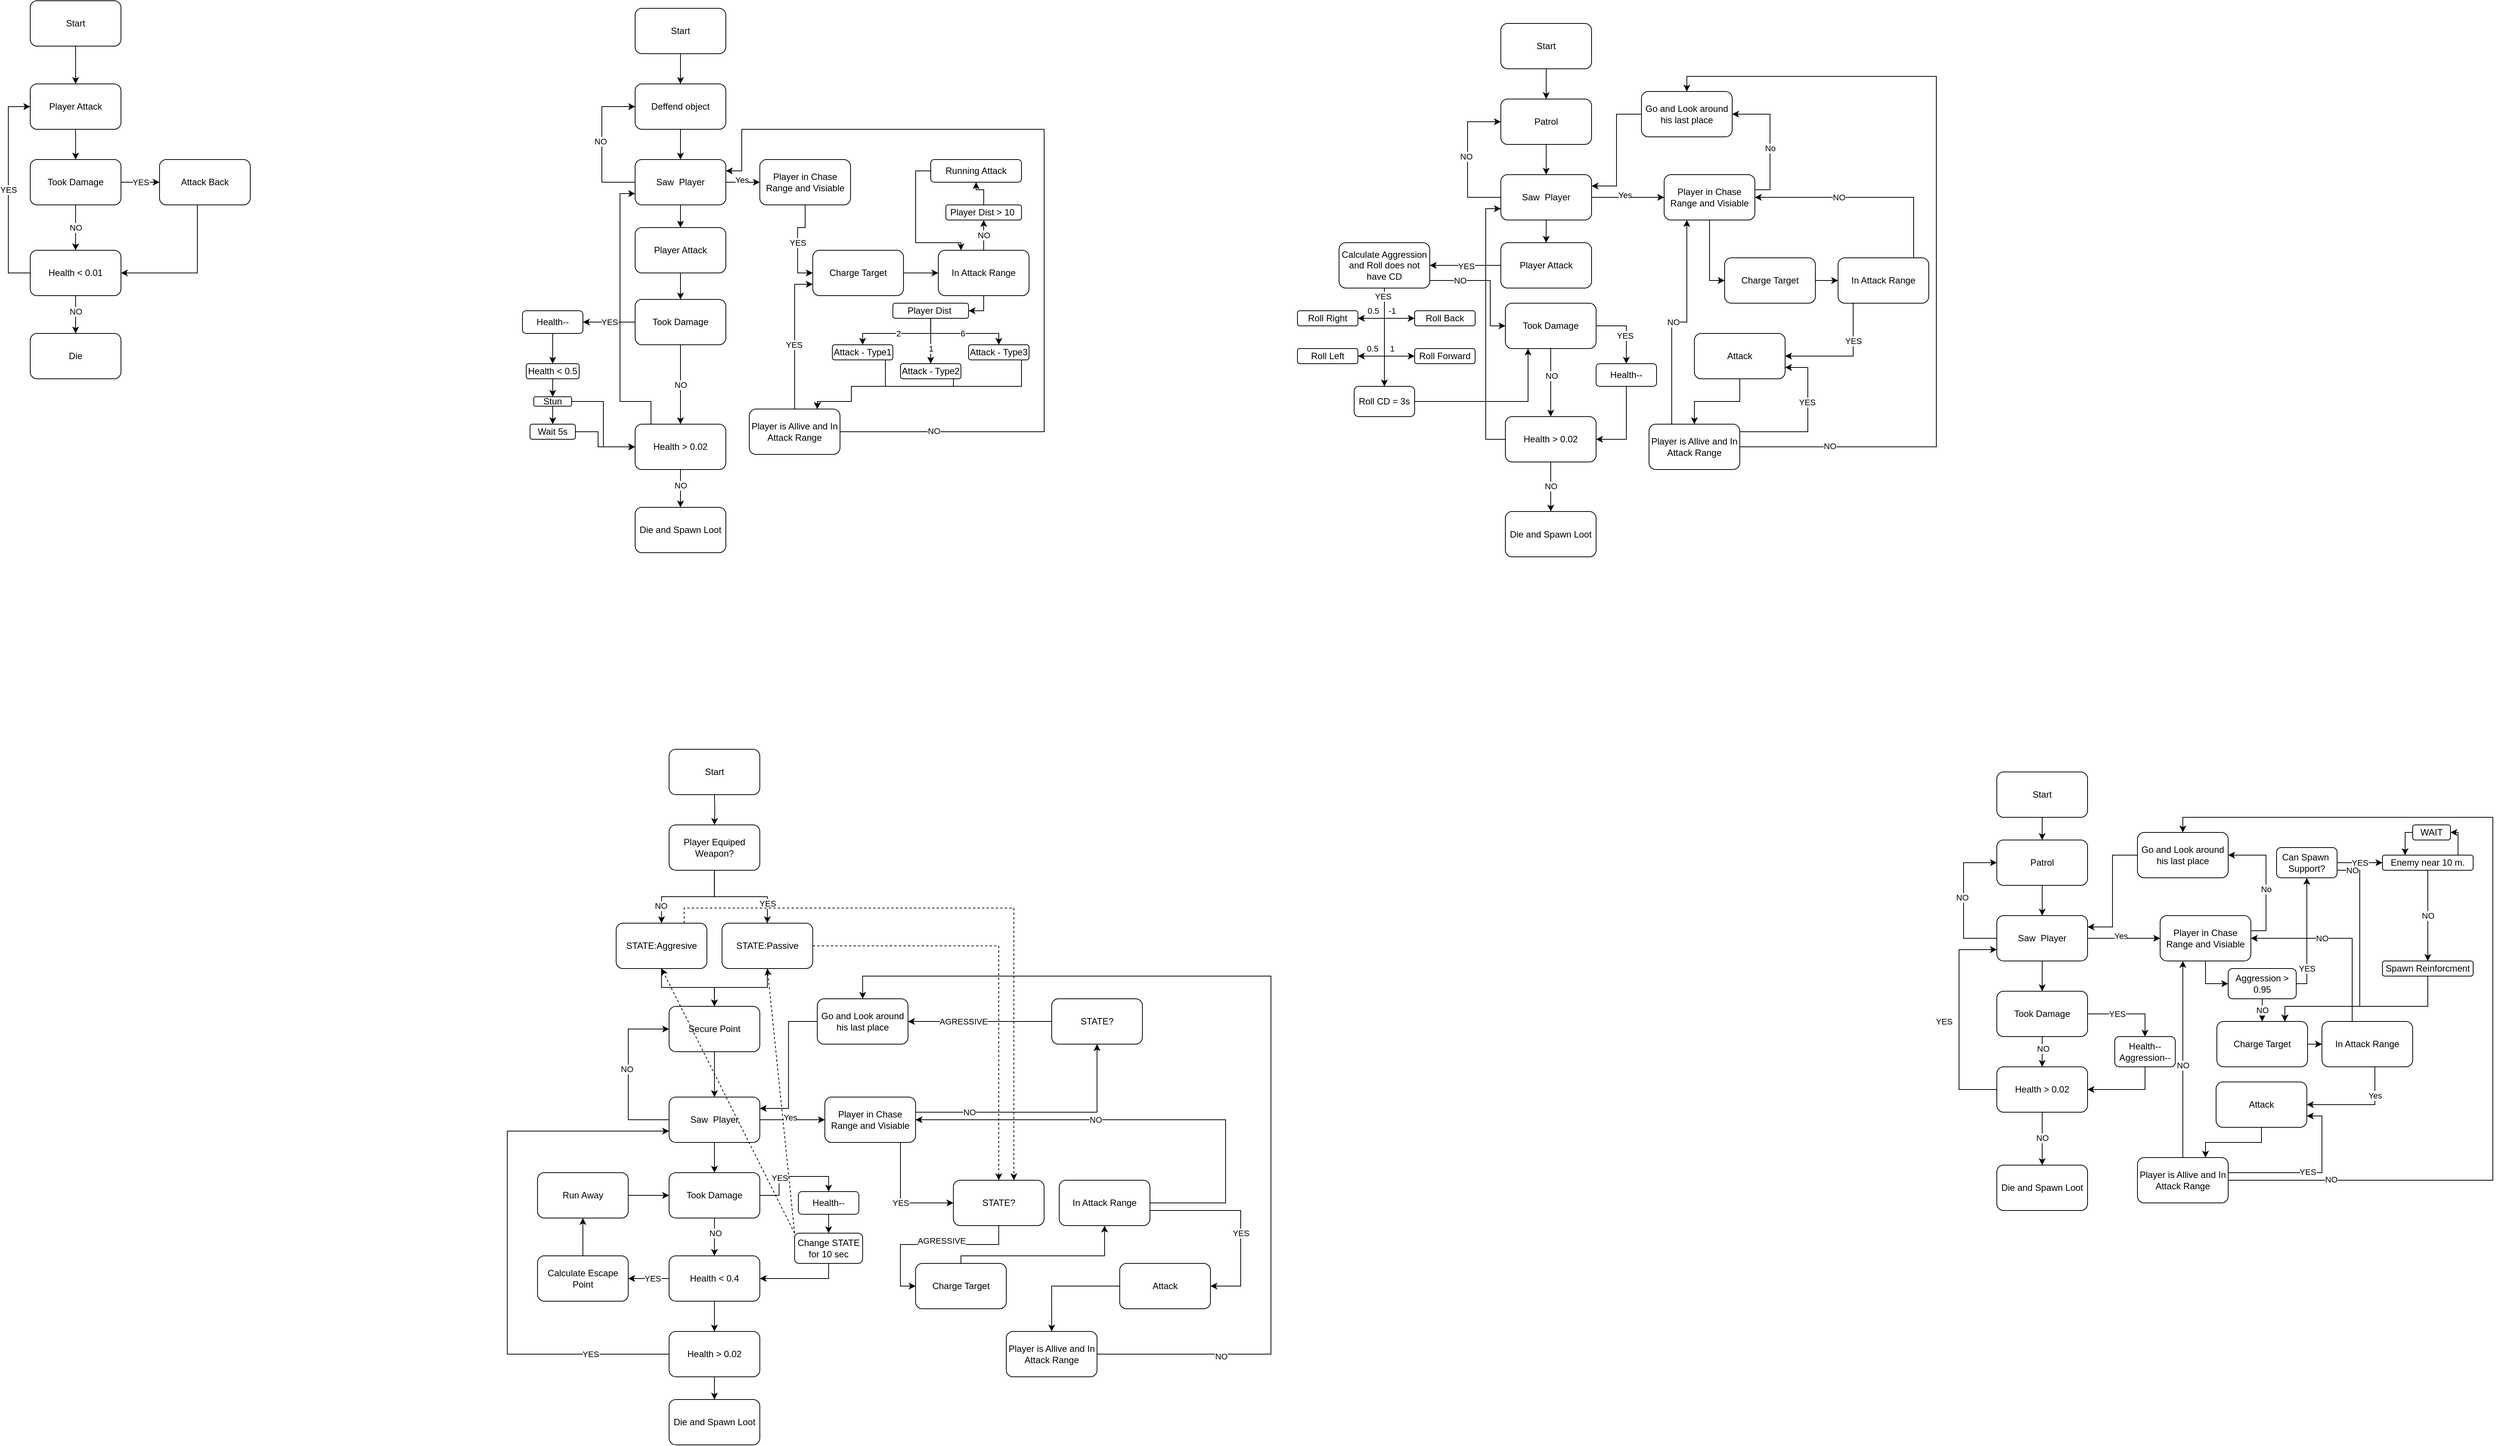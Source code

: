 <mxfile version="24.5.2" type="device">
  <diagram name="Сторінка-1" id="PVGZ7tbUvD7ABKzh4un_">
    <mxGraphModel dx="3911" dy="757" grid="1" gridSize="10" guides="1" tooltips="1" connect="1" arrows="1" fold="1" page="1" pageScale="1" pageWidth="827" pageHeight="1169" math="0" shadow="0">
      <root>
        <mxCell id="0" />
        <mxCell id="1" parent="0" />
        <mxCell id="e7VicMFbJxd6uLmgoxXT-7" style="edgeStyle=orthogonalEdgeStyle;rounded=0;orthogonalLoop=1;jettySize=auto;html=1;entryX=0.5;entryY=0;entryDx=0;entryDy=0;" edge="1" parent="1" source="e7VicMFbJxd6uLmgoxXT-1" target="e7VicMFbJxd6uLmgoxXT-2">
          <mxGeometry relative="1" as="geometry" />
        </mxCell>
        <mxCell id="e7VicMFbJxd6uLmgoxXT-1" value="Start" style="rounded=1;whiteSpace=wrap;html=1;" vertex="1" parent="1">
          <mxGeometry x="294" y="220" width="120" height="60" as="geometry" />
        </mxCell>
        <mxCell id="e7VicMFbJxd6uLmgoxXT-8" style="edgeStyle=orthogonalEdgeStyle;rounded=0;orthogonalLoop=1;jettySize=auto;html=1;entryX=0.5;entryY=0;entryDx=0;entryDy=0;" edge="1" parent="1" source="e7VicMFbJxd6uLmgoxXT-2" target="e7VicMFbJxd6uLmgoxXT-3">
          <mxGeometry relative="1" as="geometry" />
        </mxCell>
        <mxCell id="e7VicMFbJxd6uLmgoxXT-2" value="Patrol" style="rounded=1;whiteSpace=wrap;html=1;" vertex="1" parent="1">
          <mxGeometry x="294" y="320" width="120" height="60" as="geometry" />
        </mxCell>
        <mxCell id="e7VicMFbJxd6uLmgoxXT-4" style="edgeStyle=orthogonalEdgeStyle;rounded=0;orthogonalLoop=1;jettySize=auto;html=1;entryX=0;entryY=0.5;entryDx=0;entryDy=0;" edge="1" parent="1" source="e7VicMFbJxd6uLmgoxXT-3" target="e7VicMFbJxd6uLmgoxXT-2">
          <mxGeometry relative="1" as="geometry">
            <Array as="points">
              <mxPoint x="250" y="450" />
              <mxPoint x="250" y="350" />
            </Array>
          </mxGeometry>
        </mxCell>
        <mxCell id="e7VicMFbJxd6uLmgoxXT-13" value="NO" style="edgeLabel;html=1;align=center;verticalAlign=middle;resizable=0;points=[];" vertex="1" connectable="0" parent="e7VicMFbJxd6uLmgoxXT-4">
          <mxGeometry x="0.043" y="2" relative="1" as="geometry">
            <mxPoint as="offset" />
          </mxGeometry>
        </mxCell>
        <mxCell id="e7VicMFbJxd6uLmgoxXT-21" style="edgeStyle=orthogonalEdgeStyle;rounded=0;orthogonalLoop=1;jettySize=auto;html=1;entryX=0;entryY=0.5;entryDx=0;entryDy=0;" edge="1" parent="1" source="e7VicMFbJxd6uLmgoxXT-3" target="e7VicMFbJxd6uLmgoxXT-20">
          <mxGeometry relative="1" as="geometry" />
        </mxCell>
        <mxCell id="e7VicMFbJxd6uLmgoxXT-22" value="Yes" style="edgeLabel;html=1;align=center;verticalAlign=middle;resizable=0;points=[];" vertex="1" connectable="0" parent="e7VicMFbJxd6uLmgoxXT-21">
          <mxGeometry x="-0.083" y="3" relative="1" as="geometry">
            <mxPoint as="offset" />
          </mxGeometry>
        </mxCell>
        <mxCell id="e7VicMFbJxd6uLmgoxXT-187" style="edgeStyle=orthogonalEdgeStyle;rounded=0;orthogonalLoop=1;jettySize=auto;html=1;" edge="1" parent="1" source="e7VicMFbJxd6uLmgoxXT-3" target="e7VicMFbJxd6uLmgoxXT-188">
          <mxGeometry relative="1" as="geometry">
            <mxPoint x="140.0" y="460" as="targetPoint" />
          </mxGeometry>
        </mxCell>
        <mxCell id="e7VicMFbJxd6uLmgoxXT-3" value="Saw&amp;nbsp; Player" style="rounded=1;whiteSpace=wrap;html=1;" vertex="1" parent="1">
          <mxGeometry x="294" y="420" width="120" height="60" as="geometry" />
        </mxCell>
        <mxCell id="e7VicMFbJxd6uLmgoxXT-10" style="edgeStyle=orthogonalEdgeStyle;rounded=0;orthogonalLoop=1;jettySize=auto;html=1;" edge="1" parent="1" source="e7VicMFbJxd6uLmgoxXT-5" target="e7VicMFbJxd6uLmgoxXT-6">
          <mxGeometry relative="1" as="geometry" />
        </mxCell>
        <mxCell id="e7VicMFbJxd6uLmgoxXT-18" value="NO" style="edgeLabel;html=1;align=center;verticalAlign=middle;resizable=0;points=[];" vertex="1" connectable="0" parent="e7VicMFbJxd6uLmgoxXT-10">
          <mxGeometry x="-0.2" y="1" relative="1" as="geometry">
            <mxPoint as="offset" />
          </mxGeometry>
        </mxCell>
        <mxCell id="e7VicMFbJxd6uLmgoxXT-211" style="edgeStyle=orthogonalEdgeStyle;rounded=0;orthogonalLoop=1;jettySize=auto;html=1;entryX=0.5;entryY=0;entryDx=0;entryDy=0;" edge="1" parent="1" source="e7VicMFbJxd6uLmgoxXT-5" target="e7VicMFbJxd6uLmgoxXT-14">
          <mxGeometry relative="1" as="geometry">
            <Array as="points">
              <mxPoint x="460" y="620" />
            </Array>
          </mxGeometry>
        </mxCell>
        <mxCell id="e7VicMFbJxd6uLmgoxXT-220" value="YES" style="edgeLabel;html=1;align=center;verticalAlign=middle;resizable=0;points=[];" vertex="1" connectable="0" parent="e7VicMFbJxd6uLmgoxXT-211">
          <mxGeometry x="0.17" y="-2" relative="1" as="geometry">
            <mxPoint as="offset" />
          </mxGeometry>
        </mxCell>
        <mxCell id="e7VicMFbJxd6uLmgoxXT-5" value="Took Damage" style="rounded=1;whiteSpace=wrap;html=1;" vertex="1" parent="1">
          <mxGeometry x="300" y="590" width="120" height="60" as="geometry" />
        </mxCell>
        <mxCell id="e7VicMFbJxd6uLmgoxXT-12" style="edgeStyle=orthogonalEdgeStyle;rounded=0;orthogonalLoop=1;jettySize=auto;html=1;" edge="1" parent="1" source="e7VicMFbJxd6uLmgoxXT-6" target="e7VicMFbJxd6uLmgoxXT-11">
          <mxGeometry relative="1" as="geometry" />
        </mxCell>
        <mxCell id="e7VicMFbJxd6uLmgoxXT-118" value="NO" style="edgeLabel;html=1;align=center;verticalAlign=middle;resizable=0;points=[];" vertex="1" connectable="0" parent="e7VicMFbJxd6uLmgoxXT-12">
          <mxGeometry x="-0.027" y="-4" relative="1" as="geometry">
            <mxPoint x="4" as="offset" />
          </mxGeometry>
        </mxCell>
        <mxCell id="e7VicMFbJxd6uLmgoxXT-221" style="edgeStyle=orthogonalEdgeStyle;rounded=0;orthogonalLoop=1;jettySize=auto;html=1;entryX=0;entryY=0.75;entryDx=0;entryDy=0;" edge="1" parent="1" source="e7VicMFbJxd6uLmgoxXT-6" target="e7VicMFbJxd6uLmgoxXT-3">
          <mxGeometry relative="1" as="geometry">
            <Array as="points">
              <mxPoint x="274" y="770" />
              <mxPoint x="274" y="465" />
            </Array>
          </mxGeometry>
        </mxCell>
        <mxCell id="e7VicMFbJxd6uLmgoxXT-6" value="Health &amp;gt; 0.02" style="rounded=1;whiteSpace=wrap;html=1;" vertex="1" parent="1">
          <mxGeometry x="300" y="740" width="120" height="60" as="geometry" />
        </mxCell>
        <mxCell id="e7VicMFbJxd6uLmgoxXT-11" value="Die and Spawn Loot" style="rounded=1;whiteSpace=wrap;html=1;" vertex="1" parent="1">
          <mxGeometry x="300" y="865.5" width="120" height="60" as="geometry" />
        </mxCell>
        <mxCell id="e7VicMFbJxd6uLmgoxXT-212" style="edgeStyle=orthogonalEdgeStyle;rounded=0;orthogonalLoop=1;jettySize=auto;html=1;entryX=1;entryY=0.5;entryDx=0;entryDy=0;" edge="1" parent="1" source="e7VicMFbJxd6uLmgoxXT-14" target="e7VicMFbJxd6uLmgoxXT-6">
          <mxGeometry relative="1" as="geometry" />
        </mxCell>
        <mxCell id="e7VicMFbJxd6uLmgoxXT-14" value="Health--" style="rounded=1;whiteSpace=wrap;html=1;" vertex="1" parent="1">
          <mxGeometry x="420" y="670" width="80" height="30" as="geometry" />
        </mxCell>
        <mxCell id="e7VicMFbJxd6uLmgoxXT-23" style="edgeStyle=orthogonalEdgeStyle;rounded=0;orthogonalLoop=1;jettySize=auto;html=1;entryX=1;entryY=0.5;entryDx=0;entryDy=0;" edge="1" parent="1" source="e7VicMFbJxd6uLmgoxXT-20" target="e7VicMFbJxd6uLmgoxXT-25">
          <mxGeometry relative="1" as="geometry">
            <mxPoint x="510" y="350" as="targetPoint" />
            <Array as="points">
              <mxPoint x="650" y="440" />
              <mxPoint x="650" y="340" />
            </Array>
          </mxGeometry>
        </mxCell>
        <mxCell id="e7VicMFbJxd6uLmgoxXT-24" value="No" style="edgeLabel;html=1;align=center;verticalAlign=middle;resizable=0;points=[];" vertex="1" connectable="0" parent="e7VicMFbJxd6uLmgoxXT-23">
          <mxGeometry x="-0.018" y="3" relative="1" as="geometry">
            <mxPoint x="3" y="8" as="offset" />
          </mxGeometry>
        </mxCell>
        <mxCell id="e7VicMFbJxd6uLmgoxXT-29" style="edgeStyle=orthogonalEdgeStyle;rounded=0;orthogonalLoop=1;jettySize=auto;html=1;entryX=0;entryY=0.5;entryDx=0;entryDy=0;" edge="1" parent="1" source="e7VicMFbJxd6uLmgoxXT-20" target="e7VicMFbJxd6uLmgoxXT-28">
          <mxGeometry relative="1" as="geometry" />
        </mxCell>
        <mxCell id="e7VicMFbJxd6uLmgoxXT-20" value="Player in Chase Range and Visiable" style="rounded=1;whiteSpace=wrap;html=1;" vertex="1" parent="1">
          <mxGeometry x="510" y="420" width="120" height="60" as="geometry" />
        </mxCell>
        <mxCell id="e7VicMFbJxd6uLmgoxXT-26" style="edgeStyle=orthogonalEdgeStyle;rounded=0;orthogonalLoop=1;jettySize=auto;html=1;entryX=1;entryY=0.25;entryDx=0;entryDy=0;" edge="1" parent="1" source="e7VicMFbJxd6uLmgoxXT-25" target="e7VicMFbJxd6uLmgoxXT-3">
          <mxGeometry relative="1" as="geometry" />
        </mxCell>
        <mxCell id="e7VicMFbJxd6uLmgoxXT-25" value="Go and Look around his last place" style="rounded=1;whiteSpace=wrap;html=1;" vertex="1" parent="1">
          <mxGeometry x="480" y="310" width="120" height="60" as="geometry" />
        </mxCell>
        <mxCell id="e7VicMFbJxd6uLmgoxXT-31" style="edgeStyle=orthogonalEdgeStyle;rounded=0;orthogonalLoop=1;jettySize=auto;html=1;entryX=0;entryY=0.5;entryDx=0;entryDy=0;" edge="1" parent="1" source="e7VicMFbJxd6uLmgoxXT-28" target="e7VicMFbJxd6uLmgoxXT-30">
          <mxGeometry relative="1" as="geometry" />
        </mxCell>
        <mxCell id="e7VicMFbJxd6uLmgoxXT-28" value="Charge Target" style="rounded=1;whiteSpace=wrap;html=1;" vertex="1" parent="1">
          <mxGeometry x="590" y="530" width="120" height="60" as="geometry" />
        </mxCell>
        <mxCell id="e7VicMFbJxd6uLmgoxXT-32" style="edgeStyle=orthogonalEdgeStyle;rounded=0;orthogonalLoop=1;jettySize=auto;html=1;entryX=1;entryY=0.5;entryDx=0;entryDy=0;" edge="1" parent="1" source="e7VicMFbJxd6uLmgoxXT-30" target="e7VicMFbJxd6uLmgoxXT-20">
          <mxGeometry relative="1" as="geometry">
            <Array as="points">
              <mxPoint x="840" y="450" />
            </Array>
          </mxGeometry>
        </mxCell>
        <mxCell id="e7VicMFbJxd6uLmgoxXT-33" value="NO" style="edgeLabel;html=1;align=center;verticalAlign=middle;resizable=0;points=[];" vertex="1" connectable="0" parent="e7VicMFbJxd6uLmgoxXT-32">
          <mxGeometry x="0.234" relative="1" as="geometry">
            <mxPoint as="offset" />
          </mxGeometry>
        </mxCell>
        <mxCell id="e7VicMFbJxd6uLmgoxXT-35" value="YES" style="edgeStyle=orthogonalEdgeStyle;rounded=0;orthogonalLoop=1;jettySize=auto;html=1;entryX=1;entryY=0.5;entryDx=0;entryDy=0;" edge="1" parent="1" source="e7VicMFbJxd6uLmgoxXT-30" target="e7VicMFbJxd6uLmgoxXT-34">
          <mxGeometry x="-0.375" relative="1" as="geometry">
            <Array as="points">
              <mxPoint x="760" y="660" />
            </Array>
            <mxPoint as="offset" />
          </mxGeometry>
        </mxCell>
        <mxCell id="e7VicMFbJxd6uLmgoxXT-30" value="In Attack Range" style="rounded=1;whiteSpace=wrap;html=1;" vertex="1" parent="1">
          <mxGeometry x="740" y="530" width="120" height="60" as="geometry" />
        </mxCell>
        <mxCell id="e7VicMFbJxd6uLmgoxXT-40" style="edgeStyle=orthogonalEdgeStyle;rounded=0;orthogonalLoop=1;jettySize=auto;html=1;entryX=0.5;entryY=0;entryDx=0;entryDy=0;" edge="1" parent="1" source="e7VicMFbJxd6uLmgoxXT-34" target="e7VicMFbJxd6uLmgoxXT-38">
          <mxGeometry relative="1" as="geometry" />
        </mxCell>
        <mxCell id="e7VicMFbJxd6uLmgoxXT-34" value="Attack" style="rounded=1;whiteSpace=wrap;html=1;" vertex="1" parent="1">
          <mxGeometry x="550" y="630" width="120" height="60" as="geometry" />
        </mxCell>
        <mxCell id="e7VicMFbJxd6uLmgoxXT-39" style="edgeStyle=orthogonalEdgeStyle;rounded=0;orthogonalLoop=1;jettySize=auto;html=1;entryX=0.25;entryY=1;entryDx=0;entryDy=0;exitX=0.25;exitY=0;exitDx=0;exitDy=0;" edge="1" parent="1" source="e7VicMFbJxd6uLmgoxXT-38" target="e7VicMFbJxd6uLmgoxXT-20">
          <mxGeometry relative="1" as="geometry">
            <Array as="points">
              <mxPoint x="520" y="615" />
              <mxPoint x="540" y="615" />
            </Array>
          </mxGeometry>
        </mxCell>
        <mxCell id="e7VicMFbJxd6uLmgoxXT-43" value="NO" style="edgeLabel;html=1;align=center;verticalAlign=middle;resizable=0;points=[];" vertex="1" connectable="0" parent="e7VicMFbJxd6uLmgoxXT-39">
          <mxGeometry x="-0.056" relative="1" as="geometry">
            <mxPoint as="offset" />
          </mxGeometry>
        </mxCell>
        <mxCell id="e7VicMFbJxd6uLmgoxXT-41" style="edgeStyle=orthogonalEdgeStyle;rounded=0;orthogonalLoop=1;jettySize=auto;html=1;entryX=1;entryY=0.75;entryDx=0;entryDy=0;" edge="1" parent="1" source="e7VicMFbJxd6uLmgoxXT-38" target="e7VicMFbJxd6uLmgoxXT-34">
          <mxGeometry relative="1" as="geometry">
            <Array as="points">
              <mxPoint x="700" y="760" />
              <mxPoint x="700" y="675" />
            </Array>
          </mxGeometry>
        </mxCell>
        <mxCell id="e7VicMFbJxd6uLmgoxXT-42" value="YES" style="edgeLabel;html=1;align=center;verticalAlign=middle;resizable=0;points=[];" vertex="1" connectable="0" parent="e7VicMFbJxd6uLmgoxXT-41">
          <mxGeometry x="-0.04" y="1" relative="1" as="geometry">
            <mxPoint y="-31" as="offset" />
          </mxGeometry>
        </mxCell>
        <mxCell id="e7VicMFbJxd6uLmgoxXT-38" value="Player is Allive and In Attack Range" style="rounded=1;whiteSpace=wrap;html=1;" vertex="1" parent="1">
          <mxGeometry x="490" y="750" width="120" height="60" as="geometry" />
        </mxCell>
        <mxCell id="e7VicMFbJxd6uLmgoxXT-44" style="edgeStyle=orthogonalEdgeStyle;rounded=0;orthogonalLoop=1;jettySize=auto;html=1;entryX=0.5;entryY=0;entryDx=0;entryDy=0;" edge="1" parent="1" source="e7VicMFbJxd6uLmgoxXT-38" target="e7VicMFbJxd6uLmgoxXT-25">
          <mxGeometry relative="1" as="geometry">
            <mxPoint x="540" y="260" as="targetPoint" />
            <Array as="points">
              <mxPoint x="870" y="780" />
              <mxPoint x="870" y="290" />
              <mxPoint x="540" y="290" />
            </Array>
          </mxGeometry>
        </mxCell>
        <mxCell id="e7VicMFbJxd6uLmgoxXT-45" value="NO" style="edgeLabel;html=1;align=center;verticalAlign=middle;resizable=0;points=[];" vertex="1" connectable="0" parent="e7VicMFbJxd6uLmgoxXT-44">
          <mxGeometry x="-0.784" y="1" relative="1" as="geometry">
            <mxPoint as="offset" />
          </mxGeometry>
        </mxCell>
        <mxCell id="e7VicMFbJxd6uLmgoxXT-89" style="edgeStyle=orthogonalEdgeStyle;rounded=0;orthogonalLoop=1;jettySize=auto;html=1;entryX=0.5;entryY=0;entryDx=0;entryDy=0;" edge="1" parent="1" target="e7VicMFbJxd6uLmgoxXT-88">
          <mxGeometry relative="1" as="geometry">
            <mxPoint x="-746.07" y="1240" as="sourcePoint" />
          </mxGeometry>
        </mxCell>
        <mxCell id="e7VicMFbJxd6uLmgoxXT-47" value="Start" style="rounded=1;whiteSpace=wrap;html=1;" vertex="1" parent="1">
          <mxGeometry x="-806.07" y="1180" width="120" height="60" as="geometry" />
        </mxCell>
        <mxCell id="e7VicMFbJxd6uLmgoxXT-48" style="edgeStyle=orthogonalEdgeStyle;rounded=0;orthogonalLoop=1;jettySize=auto;html=1;entryX=0.5;entryY=0;entryDx=0;entryDy=0;exitX=0.5;exitY=1;exitDx=0;exitDy=0;" edge="1" parent="1" source="e7VicMFbJxd6uLmgoxXT-94" target="e7VicMFbJxd6uLmgoxXT-55">
          <mxGeometry relative="1" as="geometry">
            <mxPoint x="-746.07" y="1600" as="sourcePoint" />
          </mxGeometry>
        </mxCell>
        <mxCell id="e7VicMFbJxd6uLmgoxXT-50" style="edgeStyle=orthogonalEdgeStyle;rounded=0;orthogonalLoop=1;jettySize=auto;html=1;entryX=0;entryY=0.5;entryDx=0;entryDy=0;" edge="1" parent="1" source="e7VicMFbJxd6uLmgoxXT-55" target="e7VicMFbJxd6uLmgoxXT-94">
          <mxGeometry relative="1" as="geometry">
            <Array as="points">
              <mxPoint x="-860.07" y="1670" />
              <mxPoint x="-860.07" y="1550" />
            </Array>
            <mxPoint x="-806.07" y="1570" as="targetPoint" />
          </mxGeometry>
        </mxCell>
        <mxCell id="e7VicMFbJxd6uLmgoxXT-51" value="NO" style="edgeLabel;html=1;align=center;verticalAlign=middle;resizable=0;points=[];" vertex="1" connectable="0" parent="e7VicMFbJxd6uLmgoxXT-50">
          <mxGeometry x="0.043" y="2" relative="1" as="geometry">
            <mxPoint y="-2" as="offset" />
          </mxGeometry>
        </mxCell>
        <mxCell id="e7VicMFbJxd6uLmgoxXT-52" style="edgeStyle=orthogonalEdgeStyle;rounded=0;orthogonalLoop=1;jettySize=auto;html=1;" edge="1" parent="1" source="e7VicMFbJxd6uLmgoxXT-55" target="e7VicMFbJxd6uLmgoxXT-60">
          <mxGeometry relative="1" as="geometry" />
        </mxCell>
        <mxCell id="e7VicMFbJxd6uLmgoxXT-53" style="edgeStyle=orthogonalEdgeStyle;rounded=0;orthogonalLoop=1;jettySize=auto;html=1;entryX=0;entryY=0.5;entryDx=0;entryDy=0;" edge="1" parent="1" source="e7VicMFbJxd6uLmgoxXT-55" target="e7VicMFbJxd6uLmgoxXT-69">
          <mxGeometry relative="1" as="geometry" />
        </mxCell>
        <mxCell id="e7VicMFbJxd6uLmgoxXT-54" value="Yes" style="edgeLabel;html=1;align=center;verticalAlign=middle;resizable=0;points=[];" vertex="1" connectable="0" parent="e7VicMFbJxd6uLmgoxXT-53">
          <mxGeometry x="-0.083" y="3" relative="1" as="geometry">
            <mxPoint as="offset" />
          </mxGeometry>
        </mxCell>
        <mxCell id="e7VicMFbJxd6uLmgoxXT-55" value="Saw&amp;nbsp; Player" style="rounded=1;whiteSpace=wrap;html=1;" vertex="1" parent="1">
          <mxGeometry x="-806.07" y="1640" width="120" height="60" as="geometry" />
        </mxCell>
        <mxCell id="e7VicMFbJxd6uLmgoxXT-56" style="edgeStyle=orthogonalEdgeStyle;rounded=0;orthogonalLoop=1;jettySize=auto;html=1;" edge="1" parent="1" source="e7VicMFbJxd6uLmgoxXT-60" target="e7VicMFbJxd6uLmgoxXT-62">
          <mxGeometry relative="1" as="geometry" />
        </mxCell>
        <mxCell id="e7VicMFbJxd6uLmgoxXT-57" value="NO" style="edgeLabel;html=1;align=center;verticalAlign=middle;resizable=0;points=[];" vertex="1" connectable="0" parent="e7VicMFbJxd6uLmgoxXT-56">
          <mxGeometry x="-0.2" y="1" relative="1" as="geometry">
            <mxPoint as="offset" />
          </mxGeometry>
        </mxCell>
        <mxCell id="e7VicMFbJxd6uLmgoxXT-58" style="edgeStyle=orthogonalEdgeStyle;rounded=0;orthogonalLoop=1;jettySize=auto;html=1;entryX=0.5;entryY=0;entryDx=0;entryDy=0;" edge="1" parent="1" source="e7VicMFbJxd6uLmgoxXT-60" target="e7VicMFbJxd6uLmgoxXT-65">
          <mxGeometry relative="1" as="geometry" />
        </mxCell>
        <mxCell id="e7VicMFbJxd6uLmgoxXT-59" value="YES" style="edgeLabel;html=1;align=center;verticalAlign=middle;resizable=0;points=[];" vertex="1" connectable="0" parent="e7VicMFbJxd6uLmgoxXT-58">
          <mxGeometry x="-0.276" relative="1" as="geometry">
            <mxPoint as="offset" />
          </mxGeometry>
        </mxCell>
        <mxCell id="e7VicMFbJxd6uLmgoxXT-60" value="Took Damage" style="rounded=1;whiteSpace=wrap;html=1;" vertex="1" parent="1">
          <mxGeometry x="-806.07" y="1740" width="120" height="60" as="geometry" />
        </mxCell>
        <mxCell id="e7VicMFbJxd6uLmgoxXT-99" style="edgeStyle=orthogonalEdgeStyle;rounded=0;orthogonalLoop=1;jettySize=auto;html=1;" edge="1" parent="1" source="e7VicMFbJxd6uLmgoxXT-62" target="e7VicMFbJxd6uLmgoxXT-100">
          <mxGeometry relative="1" as="geometry">
            <mxPoint x="-880.07" y="1870" as="targetPoint" />
          </mxGeometry>
        </mxCell>
        <mxCell id="e7VicMFbJxd6uLmgoxXT-119" value="YES" style="edgeLabel;html=1;align=center;verticalAlign=middle;resizable=0;points=[];" vertex="1" connectable="0" parent="e7VicMFbJxd6uLmgoxXT-99">
          <mxGeometry x="-0.191" relative="1" as="geometry">
            <mxPoint as="offset" />
          </mxGeometry>
        </mxCell>
        <mxCell id="e7VicMFbJxd6uLmgoxXT-106" style="edgeStyle=orthogonalEdgeStyle;rounded=0;orthogonalLoop=1;jettySize=auto;html=1;entryX=0.5;entryY=0;entryDx=0;entryDy=0;" edge="1" parent="1" source="e7VicMFbJxd6uLmgoxXT-62" target="e7VicMFbJxd6uLmgoxXT-105">
          <mxGeometry relative="1" as="geometry" />
        </mxCell>
        <mxCell id="e7VicMFbJxd6uLmgoxXT-62" value="Health &amp;lt; 0.4" style="rounded=1;whiteSpace=wrap;html=1;" vertex="1" parent="1">
          <mxGeometry x="-806.07" y="1850" width="120" height="60" as="geometry" />
        </mxCell>
        <mxCell id="e7VicMFbJxd6uLmgoxXT-63" value="Die and Spawn Loot" style="rounded=1;whiteSpace=wrap;html=1;" vertex="1" parent="1">
          <mxGeometry x="-806.07" y="2040" width="120" height="60" as="geometry" />
        </mxCell>
        <mxCell id="e7VicMFbJxd6uLmgoxXT-109" style="edgeStyle=orthogonalEdgeStyle;rounded=0;orthogonalLoop=1;jettySize=auto;html=1;entryX=0.5;entryY=0;entryDx=0;entryDy=0;" edge="1" parent="1" source="e7VicMFbJxd6uLmgoxXT-65" target="e7VicMFbJxd6uLmgoxXT-108">
          <mxGeometry relative="1" as="geometry" />
        </mxCell>
        <mxCell id="e7VicMFbJxd6uLmgoxXT-65" value="Health--" style="rounded=1;whiteSpace=wrap;html=1;" vertex="1" parent="1">
          <mxGeometry x="-635.07" y="1765" width="80" height="30" as="geometry" />
        </mxCell>
        <mxCell id="e7VicMFbJxd6uLmgoxXT-66" style="edgeStyle=orthogonalEdgeStyle;rounded=0;orthogonalLoop=1;jettySize=auto;html=1;entryX=0.5;entryY=1;entryDx=0;entryDy=0;" edge="1" parent="1" source="e7VicMFbJxd6uLmgoxXT-69" target="e7VicMFbJxd6uLmgoxXT-132">
          <mxGeometry relative="1" as="geometry">
            <mxPoint x="-400.07" y="1570" as="targetPoint" />
            <Array as="points">
              <mxPoint x="-240.07" y="1660" />
            </Array>
          </mxGeometry>
        </mxCell>
        <mxCell id="e7VicMFbJxd6uLmgoxXT-136" value="NO" style="edgeLabel;html=1;align=center;verticalAlign=middle;resizable=0;points=[];" vertex="1" connectable="0" parent="e7VicMFbJxd6uLmgoxXT-66">
          <mxGeometry x="-0.571" relative="1" as="geometry">
            <mxPoint as="offset" />
          </mxGeometry>
        </mxCell>
        <mxCell id="e7VicMFbJxd6uLmgoxXT-68" style="edgeStyle=orthogonalEdgeStyle;rounded=0;orthogonalLoop=1;jettySize=auto;html=1;entryX=0;entryY=0.5;entryDx=0;entryDy=0;" edge="1" parent="1" source="e7VicMFbJxd6uLmgoxXT-69" target="e7VicMFbJxd6uLmgoxXT-73">
          <mxGeometry relative="1" as="geometry">
            <Array as="points">
              <mxPoint x="-500.07" y="1780" />
            </Array>
          </mxGeometry>
        </mxCell>
        <mxCell id="e7VicMFbJxd6uLmgoxXT-125" value="YES" style="edgeLabel;html=1;align=center;verticalAlign=middle;resizable=0;points=[];" vertex="1" connectable="0" parent="e7VicMFbJxd6uLmgoxXT-68">
          <mxGeometry x="0.064" y="4" relative="1" as="geometry">
            <mxPoint y="4" as="offset" />
          </mxGeometry>
        </mxCell>
        <mxCell id="e7VicMFbJxd6uLmgoxXT-69" value="Player in Chase Range and Visiable" style="rounded=1;whiteSpace=wrap;html=1;" vertex="1" parent="1">
          <mxGeometry x="-600.07" y="1640" width="120" height="60" as="geometry" />
        </mxCell>
        <mxCell id="e7VicMFbJxd6uLmgoxXT-70" style="edgeStyle=orthogonalEdgeStyle;rounded=0;orthogonalLoop=1;jettySize=auto;html=1;entryX=1;entryY=0.25;entryDx=0;entryDy=0;" edge="1" parent="1" source="e7VicMFbJxd6uLmgoxXT-71" target="e7VicMFbJxd6uLmgoxXT-55">
          <mxGeometry relative="1" as="geometry" />
        </mxCell>
        <mxCell id="e7VicMFbJxd6uLmgoxXT-71" value="Go and Look around his last place" style="rounded=1;whiteSpace=wrap;html=1;" vertex="1" parent="1">
          <mxGeometry x="-610.07" y="1510" width="120" height="60" as="geometry" />
        </mxCell>
        <mxCell id="e7VicMFbJxd6uLmgoxXT-72" style="edgeStyle=orthogonalEdgeStyle;rounded=0;orthogonalLoop=1;jettySize=auto;html=1;entryX=0;entryY=0.5;entryDx=0;entryDy=0;" edge="1" parent="1" source="e7VicMFbJxd6uLmgoxXT-73" target="e7VicMFbJxd6uLmgoxXT-126">
          <mxGeometry relative="1" as="geometry" />
        </mxCell>
        <mxCell id="e7VicMFbJxd6uLmgoxXT-130" value="AGRESSIVE" style="edgeLabel;html=1;align=center;verticalAlign=middle;resizable=0;points=[];" vertex="1" connectable="0" parent="e7VicMFbJxd6uLmgoxXT-72">
          <mxGeometry x="-0.151" y="-4" relative="1" as="geometry">
            <mxPoint x="-4" y="-1" as="offset" />
          </mxGeometry>
        </mxCell>
        <mxCell id="e7VicMFbJxd6uLmgoxXT-73" value="STATE?" style="rounded=1;whiteSpace=wrap;html=1;" vertex="1" parent="1">
          <mxGeometry x="-430.07" y="1750" width="120" height="60" as="geometry" />
        </mxCell>
        <mxCell id="e7VicMFbJxd6uLmgoxXT-74" style="edgeStyle=orthogonalEdgeStyle;rounded=0;orthogonalLoop=1;jettySize=auto;html=1;entryX=1;entryY=0.5;entryDx=0;entryDy=0;" edge="1" parent="1" source="e7VicMFbJxd6uLmgoxXT-78" target="e7VicMFbJxd6uLmgoxXT-69">
          <mxGeometry relative="1" as="geometry">
            <Array as="points">
              <mxPoint x="-70.07" y="1670" />
            </Array>
          </mxGeometry>
        </mxCell>
        <mxCell id="e7VicMFbJxd6uLmgoxXT-75" value="NO" style="edgeLabel;html=1;align=center;verticalAlign=middle;resizable=0;points=[];" vertex="1" connectable="0" parent="e7VicMFbJxd6uLmgoxXT-74">
          <mxGeometry x="0.234" relative="1" as="geometry">
            <mxPoint as="offset" />
          </mxGeometry>
        </mxCell>
        <mxCell id="e7VicMFbJxd6uLmgoxXT-76" value="YES" style="edgeStyle=orthogonalEdgeStyle;rounded=0;orthogonalLoop=1;jettySize=auto;html=1;entryX=1;entryY=0.5;entryDx=0;entryDy=0;" edge="1" parent="1" source="e7VicMFbJxd6uLmgoxXT-78" target="e7VicMFbJxd6uLmgoxXT-80">
          <mxGeometry x="0.154" relative="1" as="geometry">
            <Array as="points">
              <mxPoint x="-50.07" y="1790" />
              <mxPoint x="-50.07" y="1890" />
            </Array>
            <mxPoint as="offset" />
          </mxGeometry>
        </mxCell>
        <mxCell id="e7VicMFbJxd6uLmgoxXT-78" value="In Attack Range" style="rounded=1;whiteSpace=wrap;html=1;" vertex="1" parent="1">
          <mxGeometry x="-290.07" y="1750" width="120" height="60" as="geometry" />
        </mxCell>
        <mxCell id="e7VicMFbJxd6uLmgoxXT-79" style="edgeStyle=orthogonalEdgeStyle;rounded=0;orthogonalLoop=1;jettySize=auto;html=1;entryX=0.5;entryY=0;entryDx=0;entryDy=0;" edge="1" parent="1" source="e7VicMFbJxd6uLmgoxXT-80" target="e7VicMFbJxd6uLmgoxXT-85">
          <mxGeometry relative="1" as="geometry" />
        </mxCell>
        <mxCell id="e7VicMFbJxd6uLmgoxXT-80" value="Attack" style="rounded=1;whiteSpace=wrap;html=1;" vertex="1" parent="1">
          <mxGeometry x="-210.07" y="1860" width="120" height="60" as="geometry" />
        </mxCell>
        <mxCell id="e7VicMFbJxd6uLmgoxXT-137" style="edgeStyle=orthogonalEdgeStyle;rounded=0;orthogonalLoop=1;jettySize=auto;html=1;entryX=0.5;entryY=0;entryDx=0;entryDy=0;" edge="1" parent="1" source="e7VicMFbJxd6uLmgoxXT-85" target="e7VicMFbJxd6uLmgoxXT-71">
          <mxGeometry relative="1" as="geometry">
            <mxPoint x="-550.07" y="1480" as="targetPoint" />
            <Array as="points">
              <mxPoint x="-10.07" y="1980" />
              <mxPoint x="-10.07" y="1480" />
              <mxPoint x="-550.07" y="1480" />
            </Array>
          </mxGeometry>
        </mxCell>
        <mxCell id="e7VicMFbJxd6uLmgoxXT-139" value="NO" style="edgeLabel;html=1;align=center;verticalAlign=middle;resizable=0;points=[];" vertex="1" connectable="0" parent="e7VicMFbJxd6uLmgoxXT-137">
          <mxGeometry x="-0.748" y="-3" relative="1" as="geometry">
            <mxPoint as="offset" />
          </mxGeometry>
        </mxCell>
        <mxCell id="e7VicMFbJxd6uLmgoxXT-85" value="Player is Allive and In Attack Range" style="rounded=1;whiteSpace=wrap;html=1;" vertex="1" parent="1">
          <mxGeometry x="-360.07" y="1950" width="120" height="60" as="geometry" />
        </mxCell>
        <mxCell id="e7VicMFbJxd6uLmgoxXT-90" style="edgeStyle=orthogonalEdgeStyle;rounded=0;orthogonalLoop=1;jettySize=auto;html=1;" edge="1" parent="1" source="e7VicMFbJxd6uLmgoxXT-88" target="e7VicMFbJxd6uLmgoxXT-91">
          <mxGeometry relative="1" as="geometry">
            <mxPoint x="-696.07" y="1430" as="targetPoint" />
          </mxGeometry>
        </mxCell>
        <mxCell id="e7VicMFbJxd6uLmgoxXT-97" value="YES" style="edgeLabel;html=1;align=center;verticalAlign=middle;resizable=0;points=[];" vertex="1" connectable="0" parent="e7VicMFbJxd6uLmgoxXT-90">
          <mxGeometry x="0.629" y="3" relative="1" as="geometry">
            <mxPoint x="-3" as="offset" />
          </mxGeometry>
        </mxCell>
        <mxCell id="e7VicMFbJxd6uLmgoxXT-93" style="edgeStyle=orthogonalEdgeStyle;rounded=0;orthogonalLoop=1;jettySize=auto;html=1;entryX=0.5;entryY=0;entryDx=0;entryDy=0;" edge="1" parent="1" source="e7VicMFbJxd6uLmgoxXT-88" target="e7VicMFbJxd6uLmgoxXT-92">
          <mxGeometry relative="1" as="geometry" />
        </mxCell>
        <mxCell id="e7VicMFbJxd6uLmgoxXT-98" value="NO" style="edgeLabel;html=1;align=center;verticalAlign=middle;resizable=0;points=[];" vertex="1" connectable="0" parent="e7VicMFbJxd6uLmgoxXT-93">
          <mxGeometry x="0.67" y="-1" relative="1" as="geometry">
            <mxPoint as="offset" />
          </mxGeometry>
        </mxCell>
        <mxCell id="e7VicMFbJxd6uLmgoxXT-88" value="Player Equiped Weapon?" style="rounded=1;whiteSpace=wrap;html=1;" vertex="1" parent="1">
          <mxGeometry x="-806.07" y="1280" width="120" height="60" as="geometry" />
        </mxCell>
        <mxCell id="e7VicMFbJxd6uLmgoxXT-96" style="edgeStyle=orthogonalEdgeStyle;rounded=0;orthogonalLoop=1;jettySize=auto;html=1;entryX=0.5;entryY=0;entryDx=0;entryDy=0;" edge="1" parent="1" source="e7VicMFbJxd6uLmgoxXT-91" target="e7VicMFbJxd6uLmgoxXT-94">
          <mxGeometry relative="1" as="geometry" />
        </mxCell>
        <mxCell id="e7VicMFbJxd6uLmgoxXT-91" value="STATE:Passive" style="rounded=1;whiteSpace=wrap;html=1;" vertex="1" parent="1">
          <mxGeometry x="-736.07" y="1410" width="120" height="60" as="geometry" />
        </mxCell>
        <mxCell id="e7VicMFbJxd6uLmgoxXT-95" style="edgeStyle=orthogonalEdgeStyle;rounded=0;orthogonalLoop=1;jettySize=auto;html=1;entryX=0.5;entryY=0;entryDx=0;entryDy=0;" edge="1" parent="1" source="e7VicMFbJxd6uLmgoxXT-92" target="e7VicMFbJxd6uLmgoxXT-94">
          <mxGeometry relative="1" as="geometry" />
        </mxCell>
        <mxCell id="e7VicMFbJxd6uLmgoxXT-92" value="STATE:Aggresive" style="rounded=1;whiteSpace=wrap;html=1;" vertex="1" parent="1">
          <mxGeometry x="-876.07" y="1410" width="120" height="60" as="geometry" />
        </mxCell>
        <mxCell id="e7VicMFbJxd6uLmgoxXT-94" value="Secure Point" style="rounded=1;whiteSpace=wrap;html=1;" vertex="1" parent="1">
          <mxGeometry x="-806.07" y="1520" width="120" height="60" as="geometry" />
        </mxCell>
        <mxCell id="e7VicMFbJxd6uLmgoxXT-102" value="" style="edgeStyle=orthogonalEdgeStyle;rounded=0;orthogonalLoop=1;jettySize=auto;html=1;" edge="1" parent="1" source="e7VicMFbJxd6uLmgoxXT-100" target="e7VicMFbJxd6uLmgoxXT-101">
          <mxGeometry relative="1" as="geometry" />
        </mxCell>
        <mxCell id="e7VicMFbJxd6uLmgoxXT-100" value="Calculate Escape Point" style="rounded=1;whiteSpace=wrap;html=1;" vertex="1" parent="1">
          <mxGeometry x="-980.07" y="1850" width="120" height="60" as="geometry" />
        </mxCell>
        <mxCell id="e7VicMFbJxd6uLmgoxXT-103" style="edgeStyle=orthogonalEdgeStyle;rounded=0;orthogonalLoop=1;jettySize=auto;html=1;entryX=0;entryY=0.5;entryDx=0;entryDy=0;" edge="1" parent="1" source="e7VicMFbJxd6uLmgoxXT-101" target="e7VicMFbJxd6uLmgoxXT-60">
          <mxGeometry relative="1" as="geometry" />
        </mxCell>
        <mxCell id="e7VicMFbJxd6uLmgoxXT-101" value="Run Away" style="whiteSpace=wrap;html=1;rounded=1;" vertex="1" parent="1">
          <mxGeometry x="-980.07" y="1740" width="120" height="60" as="geometry" />
        </mxCell>
        <mxCell id="e7VicMFbJxd6uLmgoxXT-107" style="edgeStyle=orthogonalEdgeStyle;rounded=0;orthogonalLoop=1;jettySize=auto;html=1;entryX=0.5;entryY=0;entryDx=0;entryDy=0;" edge="1" parent="1" source="e7VicMFbJxd6uLmgoxXT-105" target="e7VicMFbJxd6uLmgoxXT-63">
          <mxGeometry relative="1" as="geometry" />
        </mxCell>
        <mxCell id="e7VicMFbJxd6uLmgoxXT-121" style="edgeStyle=orthogonalEdgeStyle;rounded=0;orthogonalLoop=1;jettySize=auto;html=1;entryX=0;entryY=0.75;entryDx=0;entryDy=0;" edge="1" parent="1" source="e7VicMFbJxd6uLmgoxXT-105" target="e7VicMFbJxd6uLmgoxXT-55">
          <mxGeometry relative="1" as="geometry">
            <Array as="points">
              <mxPoint x="-1020.07" y="1980" />
              <mxPoint x="-1020.07" y="1685" />
            </Array>
          </mxGeometry>
        </mxCell>
        <mxCell id="e7VicMFbJxd6uLmgoxXT-123" value="YES" style="edgeLabel;html=1;align=center;verticalAlign=middle;resizable=0;points=[];" vertex="1" connectable="0" parent="e7VicMFbJxd6uLmgoxXT-121">
          <mxGeometry x="-0.771" y="3" relative="1" as="geometry">
            <mxPoint x="-21" y="-3" as="offset" />
          </mxGeometry>
        </mxCell>
        <mxCell id="e7VicMFbJxd6uLmgoxXT-105" value="Health &amp;gt; 0.02" style="rounded=1;whiteSpace=wrap;html=1;" vertex="1" parent="1">
          <mxGeometry x="-806.07" y="1950" width="120" height="60" as="geometry" />
        </mxCell>
        <mxCell id="e7VicMFbJxd6uLmgoxXT-112" style="edgeStyle=orthogonalEdgeStyle;rounded=0;orthogonalLoop=1;jettySize=auto;html=1;entryX=1;entryY=0.5;entryDx=0;entryDy=0;" edge="1" parent="1" source="e7VicMFbJxd6uLmgoxXT-108" target="e7VicMFbJxd6uLmgoxXT-62">
          <mxGeometry relative="1" as="geometry">
            <Array as="points">
              <mxPoint x="-595.07" y="1880" />
            </Array>
          </mxGeometry>
        </mxCell>
        <mxCell id="e7VicMFbJxd6uLmgoxXT-108" value="Change STATE&lt;br&gt;for 10 sec" style="rounded=1;whiteSpace=wrap;html=1;" vertex="1" parent="1">
          <mxGeometry x="-640.07" y="1820" width="90" height="40" as="geometry" />
        </mxCell>
        <mxCell id="e7VicMFbJxd6uLmgoxXT-113" value="" style="endArrow=classic;dashed=1;html=1;rounded=0;entryX=0.5;entryY=1;entryDx=0;entryDy=0;endFill=1;" edge="1" parent="1" target="e7VicMFbJxd6uLmgoxXT-91">
          <mxGeometry width="50" height="50" relative="1" as="geometry">
            <mxPoint x="-640.07" y="1820" as="sourcePoint" />
            <mxPoint x="-540.07" y="1610" as="targetPoint" />
          </mxGeometry>
        </mxCell>
        <mxCell id="e7VicMFbJxd6uLmgoxXT-114" value="" style="endArrow=classic;dashed=1;html=1;rounded=0;entryX=0.5;entryY=1;entryDx=0;entryDy=0;exitX=0;exitY=0;exitDx=0;exitDy=0;endFill=1;" edge="1" parent="1" source="e7VicMFbJxd6uLmgoxXT-108" target="e7VicMFbJxd6uLmgoxXT-92">
          <mxGeometry width="50" height="50" relative="1" as="geometry">
            <mxPoint x="-585.07" y="1830" as="sourcePoint" />
            <mxPoint x="-666.07" y="1480" as="targetPoint" />
          </mxGeometry>
        </mxCell>
        <mxCell id="e7VicMFbJxd6uLmgoxXT-131" style="edgeStyle=orthogonalEdgeStyle;rounded=0;orthogonalLoop=1;jettySize=auto;html=1;entryX=0.5;entryY=1;entryDx=0;entryDy=0;" edge="1" parent="1" source="e7VicMFbJxd6uLmgoxXT-126" target="e7VicMFbJxd6uLmgoxXT-78">
          <mxGeometry relative="1" as="geometry">
            <Array as="points">
              <mxPoint x="-420.07" y="1850" />
              <mxPoint x="-230.07" y="1850" />
            </Array>
          </mxGeometry>
        </mxCell>
        <mxCell id="e7VicMFbJxd6uLmgoxXT-126" value="Charge Target" style="rounded=1;whiteSpace=wrap;html=1;" vertex="1" parent="1">
          <mxGeometry x="-480.07" y="1860" width="120" height="60" as="geometry" />
        </mxCell>
        <mxCell id="e7VicMFbJxd6uLmgoxXT-127" value="" style="endArrow=classic;dashed=1;html=1;rounded=0;entryX=0.5;entryY=0;entryDx=0;entryDy=0;endFill=1;exitX=1;exitY=0.5;exitDx=0;exitDy=0;" edge="1" parent="1" source="e7VicMFbJxd6uLmgoxXT-91" target="e7VicMFbJxd6uLmgoxXT-73">
          <mxGeometry width="50" height="50" relative="1" as="geometry">
            <mxPoint x="-368.07" y="1620" as="sourcePoint" />
            <mxPoint x="-404.07" y="1270" as="targetPoint" />
            <Array as="points">
              <mxPoint x="-370.07" y="1440" />
            </Array>
          </mxGeometry>
        </mxCell>
        <mxCell id="e7VicMFbJxd6uLmgoxXT-129" value="" style="endArrow=classic;dashed=1;html=1;rounded=0;entryX=0.5;entryY=0;entryDx=0;entryDy=0;endFill=1;exitX=0.75;exitY=0;exitDx=0;exitDy=0;" edge="1" parent="1" source="e7VicMFbJxd6uLmgoxXT-92">
          <mxGeometry width="50" height="50" relative="1" as="geometry">
            <mxPoint x="-596.07" y="1440" as="sourcePoint" />
            <mxPoint x="-350.07" y="1750" as="targetPoint" />
            <Array as="points">
              <mxPoint x="-786.07" y="1390" />
              <mxPoint x="-350.07" y="1390" />
            </Array>
          </mxGeometry>
        </mxCell>
        <mxCell id="e7VicMFbJxd6uLmgoxXT-134" style="edgeStyle=orthogonalEdgeStyle;rounded=0;orthogonalLoop=1;jettySize=auto;html=1;entryX=1;entryY=0.5;entryDx=0;entryDy=0;" edge="1" parent="1" source="e7VicMFbJxd6uLmgoxXT-132" target="e7VicMFbJxd6uLmgoxXT-71">
          <mxGeometry relative="1" as="geometry" />
        </mxCell>
        <mxCell id="e7VicMFbJxd6uLmgoxXT-135" value="AGRESSIVE" style="edgeLabel;html=1;align=center;verticalAlign=middle;resizable=0;points=[];" vertex="1" connectable="0" parent="e7VicMFbJxd6uLmgoxXT-134">
          <mxGeometry x="0.235" y="3" relative="1" as="geometry">
            <mxPoint y="-3" as="offset" />
          </mxGeometry>
        </mxCell>
        <mxCell id="e7VicMFbJxd6uLmgoxXT-132" value="STATE?" style="rounded=1;whiteSpace=wrap;html=1;" vertex="1" parent="1">
          <mxGeometry x="-300.07" y="1510" width="120" height="60" as="geometry" />
        </mxCell>
        <mxCell id="e7VicMFbJxd6uLmgoxXT-140" style="edgeStyle=orthogonalEdgeStyle;rounded=0;orthogonalLoop=1;jettySize=auto;html=1;entryX=0.5;entryY=0;entryDx=0;entryDy=0;" edge="1" parent="1" source="e7VicMFbJxd6uLmgoxXT-141" target="e7VicMFbJxd6uLmgoxXT-143">
          <mxGeometry relative="1" as="geometry" />
        </mxCell>
        <mxCell id="e7VicMFbJxd6uLmgoxXT-141" value="Start" style="rounded=1;whiteSpace=wrap;html=1;" vertex="1" parent="1">
          <mxGeometry x="950" y="1210" width="120" height="60" as="geometry" />
        </mxCell>
        <mxCell id="e7VicMFbJxd6uLmgoxXT-142" style="edgeStyle=orthogonalEdgeStyle;rounded=0;orthogonalLoop=1;jettySize=auto;html=1;entryX=0.5;entryY=0;entryDx=0;entryDy=0;" edge="1" parent="1" source="e7VicMFbJxd6uLmgoxXT-143" target="e7VicMFbJxd6uLmgoxXT-149">
          <mxGeometry relative="1" as="geometry" />
        </mxCell>
        <mxCell id="e7VicMFbJxd6uLmgoxXT-143" value="Patrol" style="rounded=1;whiteSpace=wrap;html=1;" vertex="1" parent="1">
          <mxGeometry x="950" y="1300" width="120" height="60" as="geometry" />
        </mxCell>
        <mxCell id="e7VicMFbJxd6uLmgoxXT-144" style="edgeStyle=orthogonalEdgeStyle;rounded=0;orthogonalLoop=1;jettySize=auto;html=1;entryX=0;entryY=0.5;entryDx=0;entryDy=0;" edge="1" parent="1" source="e7VicMFbJxd6uLmgoxXT-149" target="e7VicMFbJxd6uLmgoxXT-143">
          <mxGeometry relative="1" as="geometry">
            <Array as="points">
              <mxPoint x="906" y="1430" />
              <mxPoint x="906" y="1330" />
            </Array>
          </mxGeometry>
        </mxCell>
        <mxCell id="e7VicMFbJxd6uLmgoxXT-145" value="NO" style="edgeLabel;html=1;align=center;verticalAlign=middle;resizable=0;points=[];" vertex="1" connectable="0" parent="e7VicMFbJxd6uLmgoxXT-144">
          <mxGeometry x="0.043" y="2" relative="1" as="geometry">
            <mxPoint as="offset" />
          </mxGeometry>
        </mxCell>
        <mxCell id="e7VicMFbJxd6uLmgoxXT-146" style="edgeStyle=orthogonalEdgeStyle;rounded=0;orthogonalLoop=1;jettySize=auto;html=1;" edge="1" parent="1" source="e7VicMFbJxd6uLmgoxXT-149" target="e7VicMFbJxd6uLmgoxXT-154">
          <mxGeometry relative="1" as="geometry" />
        </mxCell>
        <mxCell id="e7VicMFbJxd6uLmgoxXT-147" style="edgeStyle=orthogonalEdgeStyle;rounded=0;orthogonalLoop=1;jettySize=auto;html=1;entryX=0;entryY=0.5;entryDx=0;entryDy=0;" edge="1" parent="1" source="e7VicMFbJxd6uLmgoxXT-149" target="e7VicMFbJxd6uLmgoxXT-166">
          <mxGeometry relative="1" as="geometry" />
        </mxCell>
        <mxCell id="e7VicMFbJxd6uLmgoxXT-148" value="Yes" style="edgeLabel;html=1;align=center;verticalAlign=middle;resizable=0;points=[];" vertex="1" connectable="0" parent="e7VicMFbJxd6uLmgoxXT-147">
          <mxGeometry x="-0.083" y="3" relative="1" as="geometry">
            <mxPoint as="offset" />
          </mxGeometry>
        </mxCell>
        <mxCell id="e7VicMFbJxd6uLmgoxXT-149" value="Saw&amp;nbsp; Player" style="rounded=1;whiteSpace=wrap;html=1;" vertex="1" parent="1">
          <mxGeometry x="950" y="1400" width="120" height="60" as="geometry" />
        </mxCell>
        <mxCell id="e7VicMFbJxd6uLmgoxXT-150" style="edgeStyle=orthogonalEdgeStyle;rounded=0;orthogonalLoop=1;jettySize=auto;html=1;" edge="1" parent="1" source="e7VicMFbJxd6uLmgoxXT-154" target="e7VicMFbJxd6uLmgoxXT-159">
          <mxGeometry relative="1" as="geometry" />
        </mxCell>
        <mxCell id="e7VicMFbJxd6uLmgoxXT-151" value="NO" style="edgeLabel;html=1;align=center;verticalAlign=middle;resizable=0;points=[];" vertex="1" connectable="0" parent="e7VicMFbJxd6uLmgoxXT-150">
          <mxGeometry x="-0.2" y="1" relative="1" as="geometry">
            <mxPoint as="offset" />
          </mxGeometry>
        </mxCell>
        <mxCell id="e7VicMFbJxd6uLmgoxXT-152" style="edgeStyle=orthogonalEdgeStyle;rounded=0;orthogonalLoop=1;jettySize=auto;html=1;entryX=0.5;entryY=0;entryDx=0;entryDy=0;" edge="1" parent="1" source="e7VicMFbJxd6uLmgoxXT-154" target="e7VicMFbJxd6uLmgoxXT-162">
          <mxGeometry relative="1" as="geometry" />
        </mxCell>
        <mxCell id="e7VicMFbJxd6uLmgoxXT-153" value="YES" style="edgeLabel;html=1;align=center;verticalAlign=middle;resizable=0;points=[];" vertex="1" connectable="0" parent="e7VicMFbJxd6uLmgoxXT-152">
          <mxGeometry x="-0.276" relative="1" as="geometry">
            <mxPoint as="offset" />
          </mxGeometry>
        </mxCell>
        <mxCell id="e7VicMFbJxd6uLmgoxXT-154" value="Took Damage" style="rounded=1;whiteSpace=wrap;html=1;" vertex="1" parent="1">
          <mxGeometry x="950" y="1500" width="120" height="60" as="geometry" />
        </mxCell>
        <mxCell id="e7VicMFbJxd6uLmgoxXT-155" style="edgeStyle=orthogonalEdgeStyle;rounded=0;orthogonalLoop=1;jettySize=auto;html=1;" edge="1" parent="1" source="e7VicMFbJxd6uLmgoxXT-159" target="e7VicMFbJxd6uLmgoxXT-160">
          <mxGeometry relative="1" as="geometry" />
        </mxCell>
        <mxCell id="e7VicMFbJxd6uLmgoxXT-156" value="NO" style="edgeLabel;html=1;align=center;verticalAlign=middle;resizable=0;points=[];" vertex="1" connectable="0" parent="e7VicMFbJxd6uLmgoxXT-155">
          <mxGeometry x="-0.027" y="-4" relative="1" as="geometry">
            <mxPoint x="4" as="offset" />
          </mxGeometry>
        </mxCell>
        <mxCell id="e7VicMFbJxd6uLmgoxXT-157" style="edgeStyle=orthogonalEdgeStyle;rounded=0;orthogonalLoop=1;jettySize=auto;html=1;entryX=0;entryY=0.75;entryDx=0;entryDy=0;" edge="1" parent="1" source="e7VicMFbJxd6uLmgoxXT-159" target="e7VicMFbJxd6uLmgoxXT-149">
          <mxGeometry relative="1" as="geometry">
            <Array as="points">
              <mxPoint x="900" y="1630" />
              <mxPoint x="900" y="1445" />
            </Array>
          </mxGeometry>
        </mxCell>
        <mxCell id="e7VicMFbJxd6uLmgoxXT-158" value="YES" style="edgeLabel;html=1;align=center;verticalAlign=middle;resizable=0;points=[];" vertex="1" connectable="0" parent="e7VicMFbJxd6uLmgoxXT-157">
          <mxGeometry x="-0.779" y="-4" relative="1" as="geometry">
            <mxPoint x="-39" y="-86" as="offset" />
          </mxGeometry>
        </mxCell>
        <mxCell id="e7VicMFbJxd6uLmgoxXT-159" value="Health &amp;gt; 0.02" style="rounded=1;whiteSpace=wrap;html=1;" vertex="1" parent="1">
          <mxGeometry x="950" y="1600" width="120" height="60" as="geometry" />
        </mxCell>
        <mxCell id="e7VicMFbJxd6uLmgoxXT-160" value="Die and Spawn Loot" style="rounded=1;whiteSpace=wrap;html=1;" vertex="1" parent="1">
          <mxGeometry x="950" y="1730" width="120" height="60" as="geometry" />
        </mxCell>
        <mxCell id="e7VicMFbJxd6uLmgoxXT-161" style="edgeStyle=orthogonalEdgeStyle;rounded=0;orthogonalLoop=1;jettySize=auto;html=1;entryX=1;entryY=0.5;entryDx=0;entryDy=0;" edge="1" parent="1" source="e7VicMFbJxd6uLmgoxXT-162" target="e7VicMFbJxd6uLmgoxXT-159">
          <mxGeometry relative="1" as="geometry">
            <Array as="points">
              <mxPoint x="1146" y="1630" />
            </Array>
          </mxGeometry>
        </mxCell>
        <mxCell id="e7VicMFbJxd6uLmgoxXT-162" value="Health--&lt;br&gt;Aggression--" style="rounded=1;whiteSpace=wrap;html=1;" vertex="1" parent="1">
          <mxGeometry x="1106" y="1560" width="80" height="40" as="geometry" />
        </mxCell>
        <mxCell id="e7VicMFbJxd6uLmgoxXT-163" style="edgeStyle=orthogonalEdgeStyle;rounded=0;orthogonalLoop=1;jettySize=auto;html=1;entryX=1;entryY=0.5;entryDx=0;entryDy=0;" edge="1" parent="1" source="e7VicMFbJxd6uLmgoxXT-166" target="e7VicMFbJxd6uLmgoxXT-168">
          <mxGeometry relative="1" as="geometry">
            <mxPoint x="1166" y="1330" as="targetPoint" />
            <Array as="points">
              <mxPoint x="1306" y="1420" />
              <mxPoint x="1306" y="1320" />
            </Array>
          </mxGeometry>
        </mxCell>
        <mxCell id="e7VicMFbJxd6uLmgoxXT-164" value="No" style="edgeLabel;html=1;align=center;verticalAlign=middle;resizable=0;points=[];" vertex="1" connectable="0" parent="e7VicMFbJxd6uLmgoxXT-163">
          <mxGeometry x="-0.018" y="3" relative="1" as="geometry">
            <mxPoint x="3" y="8" as="offset" />
          </mxGeometry>
        </mxCell>
        <mxCell id="e7VicMFbJxd6uLmgoxXT-224" style="edgeStyle=orthogonalEdgeStyle;rounded=0;orthogonalLoop=1;jettySize=auto;html=1;entryX=0;entryY=0.5;entryDx=0;entryDy=0;" edge="1" parent="1" source="e7VicMFbJxd6uLmgoxXT-166" target="e7VicMFbJxd6uLmgoxXT-225">
          <mxGeometry relative="1" as="geometry">
            <mxPoint x="1260" y="1480" as="targetPoint" />
          </mxGeometry>
        </mxCell>
        <mxCell id="e7VicMFbJxd6uLmgoxXT-166" value="Player in Chase Range and Visiable" style="rounded=1;whiteSpace=wrap;html=1;" vertex="1" parent="1">
          <mxGeometry x="1166" y="1400" width="120" height="60" as="geometry" />
        </mxCell>
        <mxCell id="e7VicMFbJxd6uLmgoxXT-167" style="edgeStyle=orthogonalEdgeStyle;rounded=0;orthogonalLoop=1;jettySize=auto;html=1;entryX=1;entryY=0.25;entryDx=0;entryDy=0;" edge="1" parent="1" source="e7VicMFbJxd6uLmgoxXT-168" target="e7VicMFbJxd6uLmgoxXT-149">
          <mxGeometry relative="1" as="geometry" />
        </mxCell>
        <mxCell id="e7VicMFbJxd6uLmgoxXT-168" value="Go and Look around his last place" style="rounded=1;whiteSpace=wrap;html=1;" vertex="1" parent="1">
          <mxGeometry x="1136" y="1290" width="120" height="60" as="geometry" />
        </mxCell>
        <mxCell id="e7VicMFbJxd6uLmgoxXT-169" style="edgeStyle=orthogonalEdgeStyle;rounded=0;orthogonalLoop=1;jettySize=auto;html=1;entryX=0;entryY=0.5;entryDx=0;entryDy=0;" edge="1" parent="1" source="e7VicMFbJxd6uLmgoxXT-170" target="e7VicMFbJxd6uLmgoxXT-175">
          <mxGeometry relative="1" as="geometry" />
        </mxCell>
        <mxCell id="e7VicMFbJxd6uLmgoxXT-170" value="Charge Target" style="rounded=1;whiteSpace=wrap;html=1;" vertex="1" parent="1">
          <mxGeometry x="1241" y="1540" width="120" height="60" as="geometry" />
        </mxCell>
        <mxCell id="e7VicMFbJxd6uLmgoxXT-171" style="edgeStyle=orthogonalEdgeStyle;rounded=0;orthogonalLoop=1;jettySize=auto;html=1;entryX=1;entryY=0.5;entryDx=0;entryDy=0;" edge="1" parent="1" source="e7VicMFbJxd6uLmgoxXT-175" target="e7VicMFbJxd6uLmgoxXT-166">
          <mxGeometry relative="1" as="geometry">
            <Array as="points">
              <mxPoint x="1420" y="1430" />
            </Array>
          </mxGeometry>
        </mxCell>
        <mxCell id="e7VicMFbJxd6uLmgoxXT-172" value="NO" style="edgeLabel;html=1;align=center;verticalAlign=middle;resizable=0;points=[];" vertex="1" connectable="0" parent="e7VicMFbJxd6uLmgoxXT-171">
          <mxGeometry x="0.234" relative="1" as="geometry">
            <mxPoint as="offset" />
          </mxGeometry>
        </mxCell>
        <mxCell id="e7VicMFbJxd6uLmgoxXT-173" style="edgeStyle=orthogonalEdgeStyle;rounded=0;orthogonalLoop=1;jettySize=auto;html=1;entryX=1;entryY=0.5;entryDx=0;entryDy=0;" edge="1" parent="1" source="e7VicMFbJxd6uLmgoxXT-175" target="e7VicMFbJxd6uLmgoxXT-177">
          <mxGeometry relative="1" as="geometry">
            <Array as="points">
              <mxPoint x="1450" y="1650" />
            </Array>
          </mxGeometry>
        </mxCell>
        <mxCell id="e7VicMFbJxd6uLmgoxXT-174" value="Yes" style="edgeLabel;html=1;align=center;verticalAlign=middle;resizable=0;points=[];" vertex="1" connectable="0" parent="e7VicMFbJxd6uLmgoxXT-173">
          <mxGeometry x="-0.495" y="5" relative="1" as="geometry">
            <mxPoint x="-5" y="2" as="offset" />
          </mxGeometry>
        </mxCell>
        <mxCell id="e7VicMFbJxd6uLmgoxXT-175" value="In Attack Range" style="rounded=1;whiteSpace=wrap;html=1;" vertex="1" parent="1">
          <mxGeometry x="1380" y="1540" width="120" height="60" as="geometry" />
        </mxCell>
        <mxCell id="e7VicMFbJxd6uLmgoxXT-222" style="edgeStyle=orthogonalEdgeStyle;rounded=0;orthogonalLoop=1;jettySize=auto;html=1;entryX=0.75;entryY=0;entryDx=0;entryDy=0;" edge="1" parent="1" source="e7VicMFbJxd6uLmgoxXT-177" target="e7VicMFbJxd6uLmgoxXT-182">
          <mxGeometry relative="1" as="geometry" />
        </mxCell>
        <mxCell id="e7VicMFbJxd6uLmgoxXT-177" value="Attack" style="rounded=1;whiteSpace=wrap;html=1;" vertex="1" parent="1">
          <mxGeometry x="1240" y="1620" width="120" height="60" as="geometry" />
        </mxCell>
        <mxCell id="e7VicMFbJxd6uLmgoxXT-178" style="edgeStyle=orthogonalEdgeStyle;rounded=0;orthogonalLoop=1;jettySize=auto;html=1;entryX=0.25;entryY=1;entryDx=0;entryDy=0;" edge="1" parent="1" source="e7VicMFbJxd6uLmgoxXT-182" target="e7VicMFbJxd6uLmgoxXT-166">
          <mxGeometry relative="1" as="geometry" />
        </mxCell>
        <mxCell id="e7VicMFbJxd6uLmgoxXT-179" value="NO" style="edgeLabel;html=1;align=center;verticalAlign=middle;resizable=0;points=[];" vertex="1" connectable="0" parent="e7VicMFbJxd6uLmgoxXT-178">
          <mxGeometry x="-0.056" relative="1" as="geometry">
            <mxPoint as="offset" />
          </mxGeometry>
        </mxCell>
        <mxCell id="e7VicMFbJxd6uLmgoxXT-180" style="edgeStyle=orthogonalEdgeStyle;rounded=0;orthogonalLoop=1;jettySize=auto;html=1;entryX=1;entryY=0.75;entryDx=0;entryDy=0;" edge="1" parent="1" source="e7VicMFbJxd6uLmgoxXT-182" target="e7VicMFbJxd6uLmgoxXT-177">
          <mxGeometry relative="1" as="geometry">
            <Array as="points">
              <mxPoint x="1380" y="1740" />
              <mxPoint x="1380" y="1665" />
            </Array>
          </mxGeometry>
        </mxCell>
        <mxCell id="e7VicMFbJxd6uLmgoxXT-181" value="YES" style="edgeLabel;html=1;align=center;verticalAlign=middle;resizable=0;points=[];" vertex="1" connectable="0" parent="e7VicMFbJxd6uLmgoxXT-180">
          <mxGeometry x="-0.04" y="1" relative="1" as="geometry">
            <mxPoint as="offset" />
          </mxGeometry>
        </mxCell>
        <mxCell id="e7VicMFbJxd6uLmgoxXT-182" value="Player is Allive and In Attack Range" style="rounded=1;whiteSpace=wrap;html=1;" vertex="1" parent="1">
          <mxGeometry x="1136" y="1720" width="120" height="60" as="geometry" />
        </mxCell>
        <mxCell id="e7VicMFbJxd6uLmgoxXT-183" style="edgeStyle=orthogonalEdgeStyle;rounded=0;orthogonalLoop=1;jettySize=auto;html=1;entryX=0.5;entryY=0;entryDx=0;entryDy=0;" edge="1" parent="1" source="e7VicMFbJxd6uLmgoxXT-182" target="e7VicMFbJxd6uLmgoxXT-168">
          <mxGeometry relative="1" as="geometry">
            <mxPoint x="1196" y="1240" as="targetPoint" />
            <Array as="points">
              <mxPoint x="1606" y="1750" />
              <mxPoint x="1606" y="1270" />
              <mxPoint x="1196" y="1270" />
            </Array>
          </mxGeometry>
        </mxCell>
        <mxCell id="e7VicMFbJxd6uLmgoxXT-184" value="NO" style="edgeLabel;html=1;align=center;verticalAlign=middle;resizable=0;points=[];" vertex="1" connectable="0" parent="e7VicMFbJxd6uLmgoxXT-183">
          <mxGeometry x="-0.784" y="1" relative="1" as="geometry">
            <mxPoint as="offset" />
          </mxGeometry>
        </mxCell>
        <mxCell id="e7VicMFbJxd6uLmgoxXT-189" value="YES" style="edgeStyle=orthogonalEdgeStyle;rounded=0;orthogonalLoop=1;jettySize=auto;html=1;" edge="1" parent="1" source="e7VicMFbJxd6uLmgoxXT-188">
          <mxGeometry x="-0.005" relative="1" as="geometry">
            <mxPoint x="200.0" y="540" as="targetPoint" />
            <mxPoint as="offset" />
          </mxGeometry>
        </mxCell>
        <mxCell id="e7VicMFbJxd6uLmgoxXT-188" value="Player Attack" style="rounded=1;whiteSpace=wrap;html=1;" vertex="1" parent="1">
          <mxGeometry x="294.0" y="510" width="120" height="60" as="geometry" />
        </mxCell>
        <mxCell id="e7VicMFbJxd6uLmgoxXT-195" style="edgeStyle=orthogonalEdgeStyle;rounded=0;orthogonalLoop=1;jettySize=auto;html=1;entryX=0;entryY=0.5;entryDx=0;entryDy=0;" edge="1" parent="1" source="e7VicMFbJxd6uLmgoxXT-190" target="e7VicMFbJxd6uLmgoxXT-191">
          <mxGeometry relative="1" as="geometry" />
        </mxCell>
        <mxCell id="e7VicMFbJxd6uLmgoxXT-199" value="-1" style="edgeLabel;html=1;align=center;verticalAlign=middle;resizable=0;points=[];" vertex="1" connectable="0" parent="e7VicMFbJxd6uLmgoxXT-195">
          <mxGeometry x="0.362" y="1" relative="1" as="geometry">
            <mxPoint x="-5" y="-9" as="offset" />
          </mxGeometry>
        </mxCell>
        <mxCell id="e7VicMFbJxd6uLmgoxXT-196" style="edgeStyle=orthogonalEdgeStyle;rounded=0;orthogonalLoop=1;jettySize=auto;html=1;entryX=0;entryY=0.5;entryDx=0;entryDy=0;" edge="1" parent="1" source="e7VicMFbJxd6uLmgoxXT-190" target="e7VicMFbJxd6uLmgoxXT-194">
          <mxGeometry relative="1" as="geometry" />
        </mxCell>
        <mxCell id="e7VicMFbJxd6uLmgoxXT-200" value="1" style="edgeLabel;html=1;align=center;verticalAlign=middle;resizable=0;points=[];" vertex="1" connectable="0" parent="e7VicMFbJxd6uLmgoxXT-196">
          <mxGeometry x="0.661" y="2" relative="1" as="geometry">
            <mxPoint x="-8" y="-8" as="offset" />
          </mxGeometry>
        </mxCell>
        <mxCell id="e7VicMFbJxd6uLmgoxXT-201" style="edgeStyle=orthogonalEdgeStyle;rounded=0;orthogonalLoop=1;jettySize=auto;html=1;entryX=1;entryY=0.5;entryDx=0;entryDy=0;" edge="1" parent="1" source="e7VicMFbJxd6uLmgoxXT-190" target="e7VicMFbJxd6uLmgoxXT-192">
          <mxGeometry relative="1" as="geometry" />
        </mxCell>
        <mxCell id="e7VicMFbJxd6uLmgoxXT-202" value="0.5" style="edgeLabel;html=1;align=center;verticalAlign=middle;resizable=0;points=[];" vertex="1" connectable="0" parent="e7VicMFbJxd6uLmgoxXT-201">
          <mxGeometry x="0.427" relative="1" as="geometry">
            <mxPoint x="-2" y="-10" as="offset" />
          </mxGeometry>
        </mxCell>
        <mxCell id="e7VicMFbJxd6uLmgoxXT-203" style="edgeStyle=orthogonalEdgeStyle;rounded=0;orthogonalLoop=1;jettySize=auto;html=1;entryX=1;entryY=0.5;entryDx=0;entryDy=0;" edge="1" parent="1" source="e7VicMFbJxd6uLmgoxXT-190" target="e7VicMFbJxd6uLmgoxXT-193">
          <mxGeometry relative="1" as="geometry" />
        </mxCell>
        <mxCell id="e7VicMFbJxd6uLmgoxXT-216" style="edgeStyle=orthogonalEdgeStyle;rounded=0;orthogonalLoop=1;jettySize=auto;html=1;entryX=0.5;entryY=0;entryDx=0;entryDy=0;" edge="1" parent="1" source="e7VicMFbJxd6uLmgoxXT-190" target="e7VicMFbJxd6uLmgoxXT-213">
          <mxGeometry relative="1" as="geometry" />
        </mxCell>
        <mxCell id="e7VicMFbJxd6uLmgoxXT-218" value="YES" style="edgeLabel;html=1;align=center;verticalAlign=middle;resizable=0;points=[];" vertex="1" connectable="0" parent="e7VicMFbJxd6uLmgoxXT-216">
          <mxGeometry x="-0.831" y="-2" relative="1" as="geometry">
            <mxPoint as="offset" />
          </mxGeometry>
        </mxCell>
        <mxCell id="e7VicMFbJxd6uLmgoxXT-219" value="NO" style="edgeStyle=orthogonalEdgeStyle;rounded=0;orthogonalLoop=1;jettySize=auto;html=1;entryX=0;entryY=0.5;entryDx=0;entryDy=0;" edge="1" parent="1" source="e7VicMFbJxd6uLmgoxXT-190" target="e7VicMFbJxd6uLmgoxXT-5">
          <mxGeometry x="-0.5" relative="1" as="geometry">
            <Array as="points">
              <mxPoint x="280" y="560" />
              <mxPoint x="280" y="620" />
            </Array>
            <mxPoint as="offset" />
          </mxGeometry>
        </mxCell>
        <mxCell id="e7VicMFbJxd6uLmgoxXT-190" value="Calculate Aggression&lt;br&gt;and Roll does not have CD" style="rounded=1;whiteSpace=wrap;html=1;" vertex="1" parent="1">
          <mxGeometry x="80" y="510" width="120" height="60" as="geometry" />
        </mxCell>
        <mxCell id="e7VicMFbJxd6uLmgoxXT-191" value="Roll Back" style="rounded=1;whiteSpace=wrap;html=1;" vertex="1" parent="1">
          <mxGeometry x="180" y="600" width="80" height="20" as="geometry" />
        </mxCell>
        <mxCell id="e7VicMFbJxd6uLmgoxXT-192" value="Roll Right" style="rounded=1;whiteSpace=wrap;html=1;" vertex="1" parent="1">
          <mxGeometry x="25" y="600" width="80" height="20" as="geometry" />
        </mxCell>
        <mxCell id="e7VicMFbJxd6uLmgoxXT-193" value="Roll Left" style="rounded=1;whiteSpace=wrap;html=1;" vertex="1" parent="1">
          <mxGeometry x="25" y="650" width="80" height="20" as="geometry" />
        </mxCell>
        <mxCell id="e7VicMFbJxd6uLmgoxXT-194" value="Roll Forward" style="rounded=1;whiteSpace=wrap;html=1;" vertex="1" parent="1">
          <mxGeometry x="180" y="650" width="80" height="20" as="geometry" />
        </mxCell>
        <mxCell id="e7VicMFbJxd6uLmgoxXT-204" value="0.5" style="edgeLabel;html=1;align=center;verticalAlign=middle;resizable=0;points=[];" vertex="1" connectable="0" parent="1">
          <mxGeometry x="124" y="650" as="geometry" />
        </mxCell>
        <mxCell id="e7VicMFbJxd6uLmgoxXT-217" style="edgeStyle=orthogonalEdgeStyle;rounded=0;orthogonalLoop=1;jettySize=auto;html=1;entryX=0.25;entryY=1;entryDx=0;entryDy=0;" edge="1" parent="1" source="e7VicMFbJxd6uLmgoxXT-213" target="e7VicMFbJxd6uLmgoxXT-5">
          <mxGeometry relative="1" as="geometry" />
        </mxCell>
        <mxCell id="e7VicMFbJxd6uLmgoxXT-213" value="Roll CD = 3s" style="rounded=1;whiteSpace=wrap;html=1;" vertex="1" parent="1">
          <mxGeometry x="100" y="700" width="80" height="40" as="geometry" />
        </mxCell>
        <mxCell id="e7VicMFbJxd6uLmgoxXT-238" value="YES" style="edgeStyle=orthogonalEdgeStyle;rounded=0;orthogonalLoop=1;jettySize=auto;html=1;entryX=0.5;entryY=1;entryDx=0;entryDy=0;" edge="1" parent="1" source="e7VicMFbJxd6uLmgoxXT-225" target="e7VicMFbJxd6uLmgoxXT-232">
          <mxGeometry x="-0.558" relative="1" as="geometry">
            <Array as="points">
              <mxPoint x="1360" y="1430" />
              <mxPoint x="1360" y="1430" />
            </Array>
            <mxPoint as="offset" />
          </mxGeometry>
        </mxCell>
        <mxCell id="e7VicMFbJxd6uLmgoxXT-239" value="NO" style="edgeStyle=orthogonalEdgeStyle;rounded=0;orthogonalLoop=1;jettySize=auto;html=1;entryX=0.5;entryY=0;entryDx=0;entryDy=0;" edge="1" parent="1" source="e7VicMFbJxd6uLmgoxXT-225" target="e7VicMFbJxd6uLmgoxXT-170">
          <mxGeometry relative="1" as="geometry" />
        </mxCell>
        <mxCell id="e7VicMFbJxd6uLmgoxXT-225" value="Aggression &amp;gt; 0.95" style="rounded=1;whiteSpace=wrap;html=1;" vertex="1" parent="1">
          <mxGeometry x="1256" y="1470" width="90" height="40" as="geometry" />
        </mxCell>
        <mxCell id="e7VicMFbJxd6uLmgoxXT-229" value="NO" style="edgeStyle=orthogonalEdgeStyle;rounded=0;orthogonalLoop=1;jettySize=auto;html=1;" edge="1" parent="1" source="e7VicMFbJxd6uLmgoxXT-227" target="e7VicMFbJxd6uLmgoxXT-230">
          <mxGeometry relative="1" as="geometry">
            <mxPoint x="1540" y="1450" as="targetPoint" />
          </mxGeometry>
        </mxCell>
        <mxCell id="e7VicMFbJxd6uLmgoxXT-246" style="edgeStyle=orthogonalEdgeStyle;rounded=0;orthogonalLoop=1;jettySize=auto;html=1;entryX=1;entryY=0.5;entryDx=0;entryDy=0;" edge="1" parent="1" source="e7VicMFbJxd6uLmgoxXT-227" target="e7VicMFbJxd6uLmgoxXT-244">
          <mxGeometry relative="1" as="geometry">
            <Array as="points">
              <mxPoint x="1560" y="1290" />
            </Array>
          </mxGeometry>
        </mxCell>
        <mxCell id="e7VicMFbJxd6uLmgoxXT-227" value="Enemy near 10 m." style="rounded=1;whiteSpace=wrap;html=1;" vertex="1" parent="1">
          <mxGeometry x="1460" y="1320" width="120" height="20" as="geometry" />
        </mxCell>
        <mxCell id="e7VicMFbJxd6uLmgoxXT-234" style="edgeStyle=orthogonalEdgeStyle;rounded=0;orthogonalLoop=1;jettySize=auto;html=1;entryX=0.75;entryY=0;entryDx=0;entryDy=0;" edge="1" parent="1" source="e7VicMFbJxd6uLmgoxXT-230" target="e7VicMFbJxd6uLmgoxXT-170">
          <mxGeometry relative="1" as="geometry">
            <Array as="points">
              <mxPoint x="1520" y="1520" />
              <mxPoint x="1331" y="1520" />
            </Array>
          </mxGeometry>
        </mxCell>
        <mxCell id="e7VicMFbJxd6uLmgoxXT-230" value="Spawn Reinforcment" style="rounded=1;whiteSpace=wrap;html=1;" vertex="1" parent="1">
          <mxGeometry x="1460" y="1460" width="120" height="20" as="geometry" />
        </mxCell>
        <mxCell id="e7VicMFbJxd6uLmgoxXT-233" value="YES" style="edgeStyle=orthogonalEdgeStyle;rounded=0;orthogonalLoop=1;jettySize=auto;html=1;entryX=0;entryY=0.5;entryDx=0;entryDy=0;" edge="1" parent="1" source="e7VicMFbJxd6uLmgoxXT-232" target="e7VicMFbJxd6uLmgoxXT-227">
          <mxGeometry relative="1" as="geometry" />
        </mxCell>
        <mxCell id="e7VicMFbJxd6uLmgoxXT-240" value="NO" style="edgeStyle=orthogonalEdgeStyle;rounded=0;orthogonalLoop=1;jettySize=auto;html=1;entryX=0.75;entryY=0;entryDx=0;entryDy=0;" edge="1" parent="1" source="e7VicMFbJxd6uLmgoxXT-232" target="e7VicMFbJxd6uLmgoxXT-170">
          <mxGeometry x="-0.878" relative="1" as="geometry">
            <Array as="points">
              <mxPoint x="1430" y="1340" />
              <mxPoint x="1430" y="1520" />
              <mxPoint x="1331" y="1520" />
            </Array>
            <mxPoint as="offset" />
          </mxGeometry>
        </mxCell>
        <mxCell id="e7VicMFbJxd6uLmgoxXT-232" value="Can Spawn&amp;nbsp;&lt;div&gt;Support?&lt;/div&gt;" style="rounded=1;whiteSpace=wrap;html=1;" vertex="1" parent="1">
          <mxGeometry x="1320" y="1310" width="80" height="40" as="geometry" />
        </mxCell>
        <mxCell id="e7VicMFbJxd6uLmgoxXT-247" style="edgeStyle=orthogonalEdgeStyle;rounded=0;orthogonalLoop=1;jettySize=auto;html=1;entryX=0.25;entryY=0;entryDx=0;entryDy=0;exitX=0;exitY=0.5;exitDx=0;exitDy=0;" edge="1" parent="1" source="e7VicMFbJxd6uLmgoxXT-244" target="e7VicMFbJxd6uLmgoxXT-227">
          <mxGeometry relative="1" as="geometry">
            <mxPoint x="1500" y="1280" as="sourcePoint" />
            <mxPoint x="1470" y="1300" as="targetPoint" />
            <Array as="points">
              <mxPoint x="1490" y="1290" />
            </Array>
          </mxGeometry>
        </mxCell>
        <mxCell id="e7VicMFbJxd6uLmgoxXT-244" value="WAIT" style="rounded=1;whiteSpace=wrap;html=1;" vertex="1" parent="1">
          <mxGeometry x="1500" y="1280" width="50" height="20" as="geometry" />
        </mxCell>
        <mxCell id="e7VicMFbJxd6uLmgoxXT-249" style="edgeStyle=orthogonalEdgeStyle;rounded=0;orthogonalLoop=1;jettySize=auto;html=1;entryX=0.5;entryY=0;entryDx=0;entryDy=0;" edge="1" parent="1" source="e7VicMFbJxd6uLmgoxXT-250" target="e7VicMFbJxd6uLmgoxXT-252">
          <mxGeometry relative="1" as="geometry" />
        </mxCell>
        <mxCell id="e7VicMFbJxd6uLmgoxXT-250" value="Start" style="rounded=1;whiteSpace=wrap;html=1;" vertex="1" parent="1">
          <mxGeometry x="-851" y="200" width="120" height="60" as="geometry" />
        </mxCell>
        <mxCell id="e7VicMFbJxd6uLmgoxXT-251" style="edgeStyle=orthogonalEdgeStyle;rounded=0;orthogonalLoop=1;jettySize=auto;html=1;entryX=0.5;entryY=0;entryDx=0;entryDy=0;" edge="1" parent="1" source="e7VicMFbJxd6uLmgoxXT-252" target="e7VicMFbJxd6uLmgoxXT-258">
          <mxGeometry relative="1" as="geometry" />
        </mxCell>
        <mxCell id="e7VicMFbJxd6uLmgoxXT-252" value="Deffend object" style="rounded=1;whiteSpace=wrap;html=1;" vertex="1" parent="1">
          <mxGeometry x="-851" y="300" width="120" height="60" as="geometry" />
        </mxCell>
        <mxCell id="e7VicMFbJxd6uLmgoxXT-253" style="edgeStyle=orthogonalEdgeStyle;rounded=0;orthogonalLoop=1;jettySize=auto;html=1;entryX=0;entryY=0.5;entryDx=0;entryDy=0;" edge="1" parent="1" source="e7VicMFbJxd6uLmgoxXT-258" target="e7VicMFbJxd6uLmgoxXT-252">
          <mxGeometry relative="1" as="geometry">
            <Array as="points">
              <mxPoint x="-895" y="430" />
              <mxPoint x="-895" y="330" />
            </Array>
          </mxGeometry>
        </mxCell>
        <mxCell id="e7VicMFbJxd6uLmgoxXT-254" value="NO" style="edgeLabel;html=1;align=center;verticalAlign=middle;resizable=0;points=[];" vertex="1" connectable="0" parent="e7VicMFbJxd6uLmgoxXT-253">
          <mxGeometry x="0.043" y="2" relative="1" as="geometry">
            <mxPoint as="offset" />
          </mxGeometry>
        </mxCell>
        <mxCell id="e7VicMFbJxd6uLmgoxXT-255" style="edgeStyle=orthogonalEdgeStyle;rounded=0;orthogonalLoop=1;jettySize=auto;html=1;entryX=0;entryY=0.5;entryDx=0;entryDy=0;" edge="1" parent="1" source="e7VicMFbJxd6uLmgoxXT-258" target="e7VicMFbJxd6uLmgoxXT-274">
          <mxGeometry relative="1" as="geometry" />
        </mxCell>
        <mxCell id="e7VicMFbJxd6uLmgoxXT-256" value="Yes" style="edgeLabel;html=1;align=center;verticalAlign=middle;resizable=0;points=[];" vertex="1" connectable="0" parent="e7VicMFbJxd6uLmgoxXT-255">
          <mxGeometry x="-0.083" y="3" relative="1" as="geometry">
            <mxPoint as="offset" />
          </mxGeometry>
        </mxCell>
        <mxCell id="e7VicMFbJxd6uLmgoxXT-257" style="edgeStyle=orthogonalEdgeStyle;rounded=0;orthogonalLoop=1;jettySize=auto;html=1;" edge="1" parent="1" source="e7VicMFbJxd6uLmgoxXT-258" target="e7VicMFbJxd6uLmgoxXT-293">
          <mxGeometry relative="1" as="geometry">
            <mxPoint x="-1005.0" y="440" as="targetPoint" />
          </mxGeometry>
        </mxCell>
        <mxCell id="e7VicMFbJxd6uLmgoxXT-258" value="Saw&amp;nbsp; Player" style="rounded=1;whiteSpace=wrap;html=1;" vertex="1" parent="1">
          <mxGeometry x="-851" y="400" width="120" height="60" as="geometry" />
        </mxCell>
        <mxCell id="e7VicMFbJxd6uLmgoxXT-319" value="YES" style="edgeStyle=orthogonalEdgeStyle;rounded=0;orthogonalLoop=1;jettySize=auto;html=1;entryX=1;entryY=0.5;entryDx=0;entryDy=0;" edge="1" parent="1" source="e7VicMFbJxd6uLmgoxXT-263" target="e7VicMFbJxd6uLmgoxXT-270">
          <mxGeometry relative="1" as="geometry" />
        </mxCell>
        <mxCell id="e7VicMFbJxd6uLmgoxXT-325" value="NO" style="edgeStyle=orthogonalEdgeStyle;rounded=0;orthogonalLoop=1;jettySize=auto;html=1;entryX=0.5;entryY=0;entryDx=0;entryDy=0;" edge="1" parent="1" source="e7VicMFbJxd6uLmgoxXT-263" target="e7VicMFbJxd6uLmgoxXT-267">
          <mxGeometry relative="1" as="geometry" />
        </mxCell>
        <mxCell id="e7VicMFbJxd6uLmgoxXT-263" value="Took Damage" style="rounded=1;whiteSpace=wrap;html=1;" vertex="1" parent="1">
          <mxGeometry x="-851" y="585" width="120" height="60" as="geometry" />
        </mxCell>
        <mxCell id="e7VicMFbJxd6uLmgoxXT-264" style="edgeStyle=orthogonalEdgeStyle;rounded=0;orthogonalLoop=1;jettySize=auto;html=1;" edge="1" parent="1" source="e7VicMFbJxd6uLmgoxXT-267" target="e7VicMFbJxd6uLmgoxXT-268">
          <mxGeometry relative="1" as="geometry" />
        </mxCell>
        <mxCell id="e7VicMFbJxd6uLmgoxXT-265" value="NO" style="edgeLabel;html=1;align=center;verticalAlign=middle;resizable=0;points=[];" vertex="1" connectable="0" parent="e7VicMFbJxd6uLmgoxXT-264">
          <mxGeometry x="-0.027" y="-4" relative="1" as="geometry">
            <mxPoint x="4" y="-4" as="offset" />
          </mxGeometry>
        </mxCell>
        <mxCell id="e7VicMFbJxd6uLmgoxXT-266" style="edgeStyle=orthogonalEdgeStyle;rounded=0;orthogonalLoop=1;jettySize=auto;html=1;entryX=0;entryY=0.75;entryDx=0;entryDy=0;" edge="1" parent="1" source="e7VicMFbJxd6uLmgoxXT-267" target="e7VicMFbJxd6uLmgoxXT-258">
          <mxGeometry relative="1" as="geometry">
            <Array as="points">
              <mxPoint x="-830" y="720" />
              <mxPoint x="-871" y="720" />
              <mxPoint x="-871" y="445" />
            </Array>
          </mxGeometry>
        </mxCell>
        <mxCell id="e7VicMFbJxd6uLmgoxXT-267" value="Health &amp;gt; 0.02" style="rounded=1;whiteSpace=wrap;html=1;" vertex="1" parent="1">
          <mxGeometry x="-851" y="750" width="120" height="60" as="geometry" />
        </mxCell>
        <mxCell id="e7VicMFbJxd6uLmgoxXT-268" value="Die and Spawn Loot" style="rounded=1;whiteSpace=wrap;html=1;" vertex="1" parent="1">
          <mxGeometry x="-851" y="860" width="120" height="60" as="geometry" />
        </mxCell>
        <mxCell id="e7VicMFbJxd6uLmgoxXT-315" style="edgeStyle=orthogonalEdgeStyle;rounded=0;orthogonalLoop=1;jettySize=auto;html=1;" edge="1" parent="1" source="e7VicMFbJxd6uLmgoxXT-270" target="e7VicMFbJxd6uLmgoxXT-316">
          <mxGeometry relative="1" as="geometry">
            <mxPoint x="-930" y="700" as="targetPoint" />
          </mxGeometry>
        </mxCell>
        <mxCell id="e7VicMFbJxd6uLmgoxXT-270" value="Health--" style="rounded=1;whiteSpace=wrap;html=1;" vertex="1" parent="1">
          <mxGeometry x="-1000" y="600" width="80" height="30" as="geometry" />
        </mxCell>
        <mxCell id="e7VicMFbJxd6uLmgoxXT-273" value="YES" style="edgeStyle=orthogonalEdgeStyle;rounded=0;orthogonalLoop=1;jettySize=auto;html=1;entryX=0;entryY=0.5;entryDx=0;entryDy=0;" edge="1" parent="1" source="e7VicMFbJxd6uLmgoxXT-274" target="e7VicMFbJxd6uLmgoxXT-278">
          <mxGeometry relative="1" as="geometry" />
        </mxCell>
        <mxCell id="e7VicMFbJxd6uLmgoxXT-274" value="Player in Chase Range and Visiable" style="rounded=1;whiteSpace=wrap;html=1;" vertex="1" parent="1">
          <mxGeometry x="-686.07" y="400" width="120" height="60" as="geometry" />
        </mxCell>
        <mxCell id="e7VicMFbJxd6uLmgoxXT-277" style="edgeStyle=orthogonalEdgeStyle;rounded=0;orthogonalLoop=1;jettySize=auto;html=1;entryX=0;entryY=0.5;entryDx=0;entryDy=0;" edge="1" parent="1" source="e7VicMFbJxd6uLmgoxXT-278" target="e7VicMFbJxd6uLmgoxXT-282">
          <mxGeometry relative="1" as="geometry" />
        </mxCell>
        <mxCell id="e7VicMFbJxd6uLmgoxXT-278" value="Charge Target" style="rounded=1;whiteSpace=wrap;html=1;" vertex="1" parent="1">
          <mxGeometry x="-616.07" y="520" width="120" height="60" as="geometry" />
        </mxCell>
        <mxCell id="e7VicMFbJxd6uLmgoxXT-336" style="edgeStyle=orthogonalEdgeStyle;rounded=0;orthogonalLoop=1;jettySize=auto;html=1;entryX=1;entryY=0.5;entryDx=0;entryDy=0;" edge="1" parent="1" source="e7VicMFbJxd6uLmgoxXT-282" target="e7VicMFbJxd6uLmgoxXT-330">
          <mxGeometry relative="1" as="geometry" />
        </mxCell>
        <mxCell id="e7VicMFbJxd6uLmgoxXT-343" value="NO" style="edgeStyle=orthogonalEdgeStyle;rounded=0;orthogonalLoop=1;jettySize=auto;html=1;entryX=0.5;entryY=1;entryDx=0;entryDy=0;" edge="1" parent="1" source="e7VicMFbJxd6uLmgoxXT-282" target="e7VicMFbJxd6uLmgoxXT-342">
          <mxGeometry relative="1" as="geometry" />
        </mxCell>
        <mxCell id="e7VicMFbJxd6uLmgoxXT-282" value="In Attack Range" style="rounded=1;whiteSpace=wrap;html=1;" vertex="1" parent="1">
          <mxGeometry x="-450" y="520" width="120" height="60" as="geometry" />
        </mxCell>
        <mxCell id="e7VicMFbJxd6uLmgoxXT-351" style="edgeStyle=orthogonalEdgeStyle;rounded=0;orthogonalLoop=1;jettySize=auto;html=1;entryX=0;entryY=0.75;entryDx=0;entryDy=0;" edge="1" parent="1" source="e7VicMFbJxd6uLmgoxXT-289" target="e7VicMFbJxd6uLmgoxXT-278">
          <mxGeometry relative="1" as="geometry" />
        </mxCell>
        <mxCell id="e7VicMFbJxd6uLmgoxXT-352" value="YES" style="edgeLabel;html=1;align=center;verticalAlign=middle;resizable=0;points=[];" vertex="1" connectable="0" parent="e7VicMFbJxd6uLmgoxXT-351">
          <mxGeometry x="-0.1" y="1" relative="1" as="geometry">
            <mxPoint as="offset" />
          </mxGeometry>
        </mxCell>
        <mxCell id="e7VicMFbJxd6uLmgoxXT-289" value="Player is Allive and In Attack Range" style="rounded=1;whiteSpace=wrap;html=1;" vertex="1" parent="1">
          <mxGeometry x="-700" y="730" width="120" height="60" as="geometry" />
        </mxCell>
        <mxCell id="e7VicMFbJxd6uLmgoxXT-290" style="edgeStyle=orthogonalEdgeStyle;rounded=0;orthogonalLoop=1;jettySize=auto;html=1;entryX=1;entryY=0.25;entryDx=0;entryDy=0;" edge="1" parent="1" source="e7VicMFbJxd6uLmgoxXT-289" target="e7VicMFbJxd6uLmgoxXT-258">
          <mxGeometry relative="1" as="geometry">
            <mxPoint x="-605" y="290" as="targetPoint" />
            <Array as="points">
              <mxPoint x="-310" y="760" />
              <mxPoint x="-310" y="360" />
              <mxPoint x="-710" y="360" />
              <mxPoint x="-710" y="415" />
            </Array>
          </mxGeometry>
        </mxCell>
        <mxCell id="e7VicMFbJxd6uLmgoxXT-291" value="NO" style="edgeLabel;html=1;align=center;verticalAlign=middle;resizable=0;points=[];" vertex="1" connectable="0" parent="e7VicMFbJxd6uLmgoxXT-290">
          <mxGeometry x="-0.784" y="1" relative="1" as="geometry">
            <mxPoint as="offset" />
          </mxGeometry>
        </mxCell>
        <mxCell id="e7VicMFbJxd6uLmgoxXT-312" style="edgeStyle=orthogonalEdgeStyle;rounded=0;orthogonalLoop=1;jettySize=auto;html=1;entryX=0.5;entryY=0;entryDx=0;entryDy=0;" edge="1" parent="1" source="e7VicMFbJxd6uLmgoxXT-293" target="e7VicMFbJxd6uLmgoxXT-263">
          <mxGeometry relative="1" as="geometry" />
        </mxCell>
        <mxCell id="e7VicMFbJxd6uLmgoxXT-293" value="Player Attack" style="rounded=1;whiteSpace=wrap;html=1;" vertex="1" parent="1">
          <mxGeometry x="-851.0" y="490" width="120" height="60" as="geometry" />
        </mxCell>
        <mxCell id="e7VicMFbJxd6uLmgoxXT-317" style="edgeStyle=orthogonalEdgeStyle;rounded=0;orthogonalLoop=1;jettySize=auto;html=1;" edge="1" parent="1" source="e7VicMFbJxd6uLmgoxXT-316" target="e7VicMFbJxd6uLmgoxXT-318">
          <mxGeometry relative="1" as="geometry">
            <mxPoint x="-970" y="820" as="targetPoint" />
          </mxGeometry>
        </mxCell>
        <mxCell id="e7VicMFbJxd6uLmgoxXT-316" value="Health &amp;lt; 0.5" style="rounded=1;whiteSpace=wrap;html=1;" vertex="1" parent="1">
          <mxGeometry x="-995" y="670" width="70" height="20" as="geometry" />
        </mxCell>
        <mxCell id="e7VicMFbJxd6uLmgoxXT-322" style="edgeStyle=orthogonalEdgeStyle;rounded=0;orthogonalLoop=1;jettySize=auto;html=1;entryX=0.5;entryY=0;entryDx=0;entryDy=0;" edge="1" parent="1" source="e7VicMFbJxd6uLmgoxXT-318" target="e7VicMFbJxd6uLmgoxXT-321">
          <mxGeometry relative="1" as="geometry" />
        </mxCell>
        <mxCell id="e7VicMFbJxd6uLmgoxXT-323" style="edgeStyle=orthogonalEdgeStyle;rounded=0;orthogonalLoop=1;jettySize=auto;html=1;entryX=0;entryY=0.5;entryDx=0;entryDy=0;" edge="1" parent="1" source="e7VicMFbJxd6uLmgoxXT-318" target="e7VicMFbJxd6uLmgoxXT-267">
          <mxGeometry relative="1" as="geometry" />
        </mxCell>
        <mxCell id="e7VicMFbJxd6uLmgoxXT-318" value="Stun" style="rounded=1;whiteSpace=wrap;html=1;" vertex="1" parent="1">
          <mxGeometry x="-985" y="713.75" width="50" height="12.5" as="geometry" />
        </mxCell>
        <mxCell id="e7VicMFbJxd6uLmgoxXT-324" style="edgeStyle=orthogonalEdgeStyle;rounded=0;orthogonalLoop=1;jettySize=auto;html=1;entryX=0;entryY=0.5;entryDx=0;entryDy=0;" edge="1" parent="1" source="e7VicMFbJxd6uLmgoxXT-321" target="e7VicMFbJxd6uLmgoxXT-267">
          <mxGeometry relative="1" as="geometry">
            <Array as="points">
              <mxPoint x="-900" y="760" />
              <mxPoint x="-900" y="780" />
            </Array>
          </mxGeometry>
        </mxCell>
        <mxCell id="e7VicMFbJxd6uLmgoxXT-321" value="Wait 5s" style="rounded=1;whiteSpace=wrap;html=1;" vertex="1" parent="1">
          <mxGeometry x="-990" y="750" width="60" height="20" as="geometry" />
        </mxCell>
        <mxCell id="e7VicMFbJxd6uLmgoxXT-346" style="edgeStyle=orthogonalEdgeStyle;rounded=0;orthogonalLoop=1;jettySize=auto;html=1;entryX=0.75;entryY=0;entryDx=0;entryDy=0;" edge="1" parent="1" source="e7VicMFbJxd6uLmgoxXT-326" target="e7VicMFbJxd6uLmgoxXT-289">
          <mxGeometry relative="1" as="geometry">
            <Array as="points">
              <mxPoint x="-520" y="700" />
              <mxPoint x="-565" y="700" />
              <mxPoint x="-565" y="720" />
              <mxPoint x="-610" y="720" />
            </Array>
          </mxGeometry>
        </mxCell>
        <mxCell id="e7VicMFbJxd6uLmgoxXT-326" value="Attack - Type1" style="rounded=1;whiteSpace=wrap;html=1;" vertex="1" parent="1">
          <mxGeometry x="-590.11" y="645" width="80" height="20" as="geometry" />
        </mxCell>
        <mxCell id="e7VicMFbJxd6uLmgoxXT-347" style="edgeStyle=orthogonalEdgeStyle;rounded=0;orthogonalLoop=1;jettySize=auto;html=1;entryX=0.75;entryY=0;entryDx=0;entryDy=0;" edge="1" parent="1" source="e7VicMFbJxd6uLmgoxXT-327" target="e7VicMFbJxd6uLmgoxXT-289">
          <mxGeometry relative="1" as="geometry">
            <Array as="points">
              <mxPoint x="-430" y="700" />
              <mxPoint x="-565" y="700" />
              <mxPoint x="-565" y="720" />
              <mxPoint x="-610" y="720" />
            </Array>
          </mxGeometry>
        </mxCell>
        <mxCell id="e7VicMFbJxd6uLmgoxXT-327" value="Attack - Type2" style="rounded=1;whiteSpace=wrap;html=1;" vertex="1" parent="1">
          <mxGeometry x="-500.04" y="670" width="80" height="20" as="geometry" />
        </mxCell>
        <mxCell id="e7VicMFbJxd6uLmgoxXT-348" style="edgeStyle=orthogonalEdgeStyle;rounded=0;orthogonalLoop=1;jettySize=auto;html=1;entryX=0.75;entryY=0;entryDx=0;entryDy=0;" edge="1" parent="1" source="e7VicMFbJxd6uLmgoxXT-328" target="e7VicMFbJxd6uLmgoxXT-289">
          <mxGeometry relative="1" as="geometry">
            <Array as="points">
              <mxPoint x="-340" y="700" />
              <mxPoint x="-565" y="700" />
              <mxPoint x="-565" y="720" />
              <mxPoint x="-610" y="720" />
            </Array>
          </mxGeometry>
        </mxCell>
        <mxCell id="e7VicMFbJxd6uLmgoxXT-328" value="Attack - Type3" style="rounded=1;whiteSpace=wrap;html=1;" vertex="1" parent="1">
          <mxGeometry x="-410" y="645" width="80" height="20" as="geometry" />
        </mxCell>
        <mxCell id="e7VicMFbJxd6uLmgoxXT-337" value="1" style="edgeStyle=orthogonalEdgeStyle;rounded=0;orthogonalLoop=1;jettySize=auto;html=1;entryX=0.5;entryY=0;entryDx=0;entryDy=0;" edge="1" parent="1" source="e7VicMFbJxd6uLmgoxXT-330" target="e7VicMFbJxd6uLmgoxXT-327">
          <mxGeometry x="0.334" relative="1" as="geometry">
            <mxPoint as="offset" />
          </mxGeometry>
        </mxCell>
        <mxCell id="e7VicMFbJxd6uLmgoxXT-338" value="6" style="edgeStyle=orthogonalEdgeStyle;rounded=0;orthogonalLoop=1;jettySize=auto;html=1;entryX=0.5;entryY=0;entryDx=0;entryDy=0;" edge="1" parent="1" source="e7VicMFbJxd6uLmgoxXT-330" target="e7VicMFbJxd6uLmgoxXT-328">
          <mxGeometry relative="1" as="geometry">
            <Array as="points">
              <mxPoint x="-460.04" y="630" />
              <mxPoint x="-370.04" y="630" />
            </Array>
          </mxGeometry>
        </mxCell>
        <mxCell id="e7VicMFbJxd6uLmgoxXT-339" value="2" style="edgeStyle=orthogonalEdgeStyle;rounded=0;orthogonalLoop=1;jettySize=auto;html=1;entryX=0.5;entryY=0;entryDx=0;entryDy=0;" edge="1" parent="1" source="e7VicMFbJxd6uLmgoxXT-330" target="e7VicMFbJxd6uLmgoxXT-326">
          <mxGeometry relative="1" as="geometry">
            <Array as="points">
              <mxPoint x="-460.04" y="630" />
              <mxPoint x="-550.04" y="630" />
            </Array>
          </mxGeometry>
        </mxCell>
        <mxCell id="e7VicMFbJxd6uLmgoxXT-330" value="Player Dist&amp;nbsp;" style="rounded=1;whiteSpace=wrap;html=1;" vertex="1" parent="1">
          <mxGeometry x="-510.07" y="590" width="100.07" height="20" as="geometry" />
        </mxCell>
        <mxCell id="e7VicMFbJxd6uLmgoxXT-345" style="edgeStyle=orthogonalEdgeStyle;rounded=0;orthogonalLoop=1;jettySize=auto;html=1;entryX=0.25;entryY=0;entryDx=0;entryDy=0;" edge="1" parent="1" source="e7VicMFbJxd6uLmgoxXT-341" target="e7VicMFbJxd6uLmgoxXT-282">
          <mxGeometry relative="1" as="geometry">
            <Array as="points">
              <mxPoint x="-480" y="415" />
              <mxPoint x="-480" y="510" />
              <mxPoint x="-420" y="510" />
            </Array>
          </mxGeometry>
        </mxCell>
        <mxCell id="e7VicMFbJxd6uLmgoxXT-341" value="Running Attack" style="rounded=1;whiteSpace=wrap;html=1;" vertex="1" parent="1">
          <mxGeometry x="-460" y="400" width="120" height="30" as="geometry" />
        </mxCell>
        <mxCell id="e7VicMFbJxd6uLmgoxXT-344" style="edgeStyle=orthogonalEdgeStyle;rounded=0;orthogonalLoop=1;jettySize=auto;html=1;entryX=0.5;entryY=1;entryDx=0;entryDy=0;" edge="1" parent="1" source="e7VicMFbJxd6uLmgoxXT-342" target="e7VicMFbJxd6uLmgoxXT-341">
          <mxGeometry relative="1" as="geometry" />
        </mxCell>
        <mxCell id="e7VicMFbJxd6uLmgoxXT-342" value="Player Dist &amp;gt; 10&amp;nbsp;" style="rounded=1;whiteSpace=wrap;html=1;" vertex="1" parent="1">
          <mxGeometry x="-440.03" y="460" width="100.07" height="20" as="geometry" />
        </mxCell>
        <mxCell id="e7VicMFbJxd6uLmgoxXT-408" style="edgeStyle=orthogonalEdgeStyle;rounded=0;orthogonalLoop=1;jettySize=auto;html=1;entryX=0.5;entryY=0;entryDx=0;entryDy=0;" edge="1" parent="1" source="e7VicMFbJxd6uLmgoxXT-354" target="e7VicMFbJxd6uLmgoxXT-386">
          <mxGeometry relative="1" as="geometry" />
        </mxCell>
        <mxCell id="e7VicMFbJxd6uLmgoxXT-354" value="Start" style="rounded=1;whiteSpace=wrap;html=1;" vertex="1" parent="1">
          <mxGeometry x="-1651" y="190" width="120" height="60" as="geometry" />
        </mxCell>
        <mxCell id="e7VicMFbJxd6uLmgoxXT-364" value="NO" style="edgeStyle=orthogonalEdgeStyle;rounded=0;orthogonalLoop=1;jettySize=auto;html=1;entryX=0.5;entryY=0;entryDx=0;entryDy=0;" edge="1" parent="1" source="e7VicMFbJxd6uLmgoxXT-365" target="e7VicMFbJxd6uLmgoxXT-369">
          <mxGeometry relative="1" as="geometry" />
        </mxCell>
        <mxCell id="e7VicMFbJxd6uLmgoxXT-409" value="YES" style="edgeStyle=orthogonalEdgeStyle;rounded=0;orthogonalLoop=1;jettySize=auto;html=1;" edge="1" parent="1" source="e7VicMFbJxd6uLmgoxXT-365" target="e7VicMFbJxd6uLmgoxXT-410">
          <mxGeometry relative="1" as="geometry">
            <mxPoint x="-1460.0" y="430" as="targetPoint" />
          </mxGeometry>
        </mxCell>
        <mxCell id="e7VicMFbJxd6uLmgoxXT-365" value="Took Damage" style="rounded=1;whiteSpace=wrap;html=1;" vertex="1" parent="1">
          <mxGeometry x="-1651" y="400" width="120" height="60" as="geometry" />
        </mxCell>
        <mxCell id="e7VicMFbJxd6uLmgoxXT-366" style="edgeStyle=orthogonalEdgeStyle;rounded=0;orthogonalLoop=1;jettySize=auto;html=1;" edge="1" parent="1" source="e7VicMFbJxd6uLmgoxXT-369" target="e7VicMFbJxd6uLmgoxXT-370">
          <mxGeometry relative="1" as="geometry" />
        </mxCell>
        <mxCell id="e7VicMFbJxd6uLmgoxXT-367" value="NO" style="edgeLabel;html=1;align=center;verticalAlign=middle;resizable=0;points=[];" vertex="1" connectable="0" parent="e7VicMFbJxd6uLmgoxXT-366">
          <mxGeometry x="-0.027" y="-4" relative="1" as="geometry">
            <mxPoint x="4" y="-4" as="offset" />
          </mxGeometry>
        </mxCell>
        <mxCell id="e7VicMFbJxd6uLmgoxXT-412" value="YES" style="edgeStyle=orthogonalEdgeStyle;rounded=0;orthogonalLoop=1;jettySize=auto;html=1;entryX=0;entryY=0.5;entryDx=0;entryDy=0;" edge="1" parent="1" source="e7VicMFbJxd6uLmgoxXT-369" target="e7VicMFbJxd6uLmgoxXT-386">
          <mxGeometry relative="1" as="geometry">
            <Array as="points">
              <mxPoint x="-1680" y="550" />
              <mxPoint x="-1680" y="330" />
            </Array>
          </mxGeometry>
        </mxCell>
        <mxCell id="e7VicMFbJxd6uLmgoxXT-369" value="Health &amp;lt; 0.01" style="rounded=1;whiteSpace=wrap;html=1;" vertex="1" parent="1">
          <mxGeometry x="-1651" y="520" width="120" height="60" as="geometry" />
        </mxCell>
        <mxCell id="e7VicMFbJxd6uLmgoxXT-370" value="Die" style="rounded=1;whiteSpace=wrap;html=1;" vertex="1" parent="1">
          <mxGeometry x="-1651" y="630" width="120" height="60" as="geometry" />
        </mxCell>
        <mxCell id="e7VicMFbJxd6uLmgoxXT-385" style="edgeStyle=orthogonalEdgeStyle;rounded=0;orthogonalLoop=1;jettySize=auto;html=1;entryX=0.5;entryY=0;entryDx=0;entryDy=0;" edge="1" parent="1" source="e7VicMFbJxd6uLmgoxXT-386" target="e7VicMFbJxd6uLmgoxXT-365">
          <mxGeometry relative="1" as="geometry" />
        </mxCell>
        <mxCell id="e7VicMFbJxd6uLmgoxXT-386" value="Player Attack" style="rounded=1;whiteSpace=wrap;html=1;" vertex="1" parent="1">
          <mxGeometry x="-1651.0" y="300" width="120" height="60" as="geometry" />
        </mxCell>
        <mxCell id="e7VicMFbJxd6uLmgoxXT-411" style="edgeStyle=orthogonalEdgeStyle;rounded=0;orthogonalLoop=1;jettySize=auto;html=1;entryX=1;entryY=0.5;entryDx=0;entryDy=0;" edge="1" parent="1" source="e7VicMFbJxd6uLmgoxXT-410" target="e7VicMFbJxd6uLmgoxXT-369">
          <mxGeometry relative="1" as="geometry">
            <Array as="points">
              <mxPoint x="-1430" y="550" />
            </Array>
          </mxGeometry>
        </mxCell>
        <mxCell id="e7VicMFbJxd6uLmgoxXT-410" value="Attack Back" style="rounded=1;whiteSpace=wrap;html=1;" vertex="1" parent="1">
          <mxGeometry x="-1480.0" y="400" width="120" height="60" as="geometry" />
        </mxCell>
      </root>
    </mxGraphModel>
  </diagram>
</mxfile>
